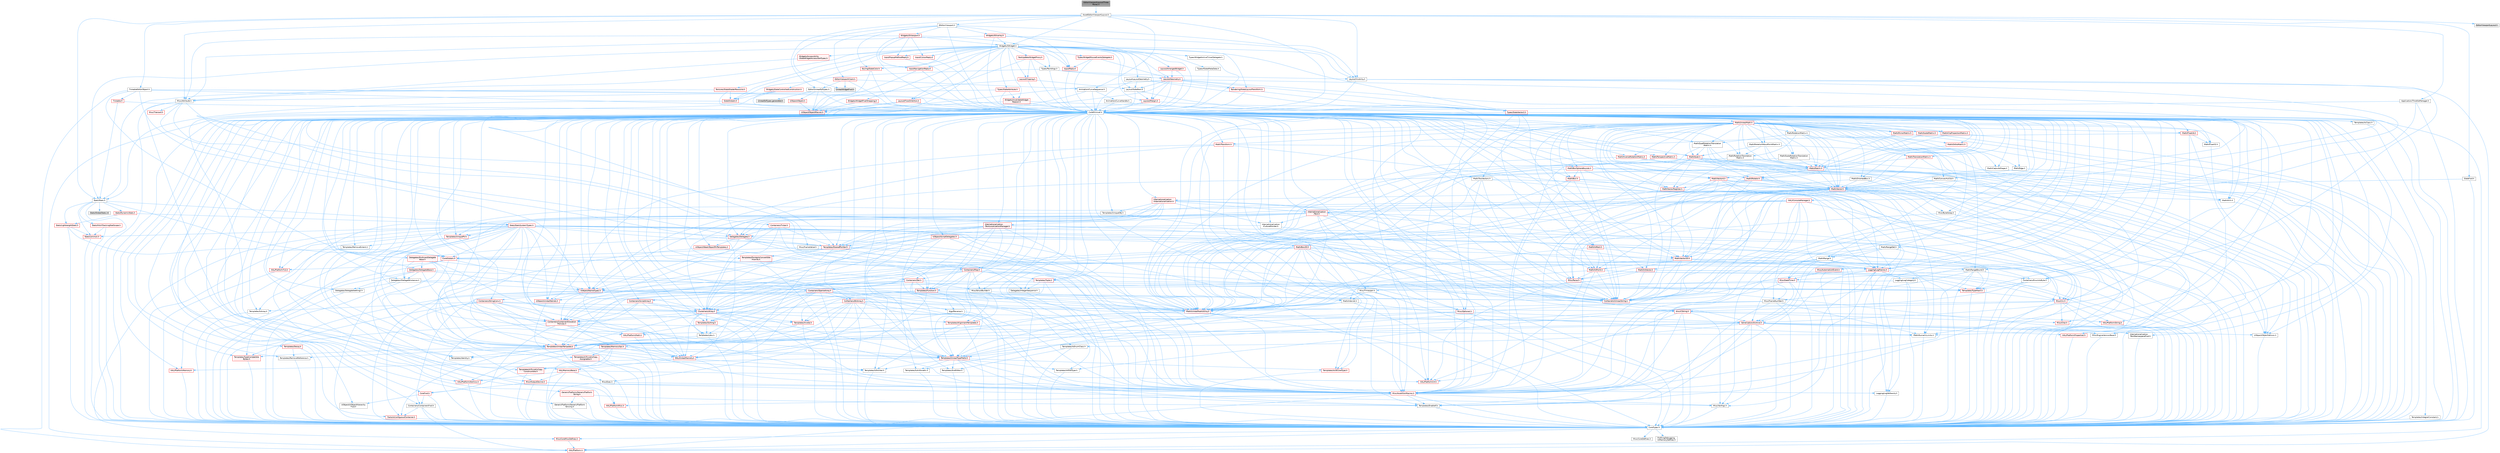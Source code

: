 digraph "EditorViewportLayoutThreePanes.h"
{
 // INTERACTIVE_SVG=YES
 // LATEX_PDF_SIZE
  bgcolor="transparent";
  edge [fontname=Helvetica,fontsize=10,labelfontname=Helvetica,labelfontsize=10];
  node [fontname=Helvetica,fontsize=10,shape=box,height=0.2,width=0.4];
  Node1 [id="Node000001",label="EditorViewportLayoutThree\lPanes.h",height=0.2,width=0.4,color="gray40", fillcolor="grey60", style="filled", fontcolor="black",tooltip=" "];
  Node1 -> Node2 [id="edge1_Node000001_Node000002",color="steelblue1",style="solid",tooltip=" "];
  Node2 [id="Node000002",label="AssetEditorViewportLayout.h",height=0.2,width=0.4,color="grey40", fillcolor="white", style="filled",URL="$df/d46/AssetEditorViewportLayout_8h.html",tooltip=" "];
  Node2 -> Node3 [id="edge2_Node000002_Node000003",color="steelblue1",style="solid",tooltip=" "];
  Node3 [id="Node000003",label="CoreMinimal.h",height=0.2,width=0.4,color="grey40", fillcolor="white", style="filled",URL="$d7/d67/CoreMinimal_8h.html",tooltip=" "];
  Node3 -> Node4 [id="edge3_Node000003_Node000004",color="steelblue1",style="solid",tooltip=" "];
  Node4 [id="Node000004",label="CoreTypes.h",height=0.2,width=0.4,color="grey40", fillcolor="white", style="filled",URL="$dc/dec/CoreTypes_8h.html",tooltip=" "];
  Node4 -> Node5 [id="edge4_Node000004_Node000005",color="steelblue1",style="solid",tooltip=" "];
  Node5 [id="Node000005",label="HAL/Platform.h",height=0.2,width=0.4,color="red", fillcolor="#FFF0F0", style="filled",URL="$d9/dd0/Platform_8h.html",tooltip=" "];
  Node4 -> Node15 [id="edge5_Node000004_Node000015",color="steelblue1",style="solid",tooltip=" "];
  Node15 [id="Node000015",label="ProfilingDebugging\l/UMemoryDefines.h",height=0.2,width=0.4,color="grey40", fillcolor="white", style="filled",URL="$d2/da2/UMemoryDefines_8h.html",tooltip=" "];
  Node4 -> Node16 [id="edge6_Node000004_Node000016",color="steelblue1",style="solid",tooltip=" "];
  Node16 [id="Node000016",label="Misc/CoreMiscDefines.h",height=0.2,width=0.4,color="red", fillcolor="#FFF0F0", style="filled",URL="$da/d38/CoreMiscDefines_8h.html",tooltip=" "];
  Node16 -> Node5 [id="edge7_Node000016_Node000005",color="steelblue1",style="solid",tooltip=" "];
  Node4 -> Node17 [id="edge8_Node000004_Node000017",color="steelblue1",style="solid",tooltip=" "];
  Node17 [id="Node000017",label="Misc/CoreDefines.h",height=0.2,width=0.4,color="grey40", fillcolor="white", style="filled",URL="$d3/dd2/CoreDefines_8h.html",tooltip=" "];
  Node3 -> Node18 [id="edge9_Node000003_Node000018",color="steelblue1",style="solid",tooltip=" "];
  Node18 [id="Node000018",label="CoreFwd.h",height=0.2,width=0.4,color="red", fillcolor="#FFF0F0", style="filled",URL="$d1/d1e/CoreFwd_8h.html",tooltip=" "];
  Node18 -> Node4 [id="edge10_Node000018_Node000004",color="steelblue1",style="solid",tooltip=" "];
  Node18 -> Node19 [id="edge11_Node000018_Node000019",color="steelblue1",style="solid",tooltip=" "];
  Node19 [id="Node000019",label="Containers/ContainersFwd.h",height=0.2,width=0.4,color="grey40", fillcolor="white", style="filled",URL="$d4/d0a/ContainersFwd_8h.html",tooltip=" "];
  Node19 -> Node5 [id="edge12_Node000019_Node000005",color="steelblue1",style="solid",tooltip=" "];
  Node19 -> Node4 [id="edge13_Node000019_Node000004",color="steelblue1",style="solid",tooltip=" "];
  Node19 -> Node20 [id="edge14_Node000019_Node000020",color="steelblue1",style="solid",tooltip=" "];
  Node20 [id="Node000020",label="Traits/IsContiguousContainer.h",height=0.2,width=0.4,color="red", fillcolor="#FFF0F0", style="filled",URL="$d5/d3c/IsContiguousContainer_8h.html",tooltip=" "];
  Node20 -> Node4 [id="edge15_Node000020_Node000004",color="steelblue1",style="solid",tooltip=" "];
  Node18 -> Node24 [id="edge16_Node000018_Node000024",color="steelblue1",style="solid",tooltip=" "];
  Node24 [id="Node000024",label="UObject/UObjectHierarchy\lFwd.h",height=0.2,width=0.4,color="grey40", fillcolor="white", style="filled",URL="$d3/d13/UObjectHierarchyFwd_8h.html",tooltip=" "];
  Node3 -> Node24 [id="edge17_Node000003_Node000024",color="steelblue1",style="solid",tooltip=" "];
  Node3 -> Node19 [id="edge18_Node000003_Node000019",color="steelblue1",style="solid",tooltip=" "];
  Node3 -> Node25 [id="edge19_Node000003_Node000025",color="steelblue1",style="solid",tooltip=" "];
  Node25 [id="Node000025",label="Misc/VarArgs.h",height=0.2,width=0.4,color="grey40", fillcolor="white", style="filled",URL="$d5/d6f/VarArgs_8h.html",tooltip=" "];
  Node25 -> Node4 [id="edge20_Node000025_Node000004",color="steelblue1",style="solid",tooltip=" "];
  Node3 -> Node26 [id="edge21_Node000003_Node000026",color="steelblue1",style="solid",tooltip=" "];
  Node26 [id="Node000026",label="Logging/LogVerbosity.h",height=0.2,width=0.4,color="grey40", fillcolor="white", style="filled",URL="$d2/d8f/LogVerbosity_8h.html",tooltip=" "];
  Node26 -> Node4 [id="edge22_Node000026_Node000004",color="steelblue1",style="solid",tooltip=" "];
  Node3 -> Node27 [id="edge23_Node000003_Node000027",color="steelblue1",style="solid",tooltip=" "];
  Node27 [id="Node000027",label="Misc/OutputDevice.h",height=0.2,width=0.4,color="red", fillcolor="#FFF0F0", style="filled",URL="$d7/d32/OutputDevice_8h.html",tooltip=" "];
  Node27 -> Node18 [id="edge24_Node000027_Node000018",color="steelblue1",style="solid",tooltip=" "];
  Node27 -> Node4 [id="edge25_Node000027_Node000004",color="steelblue1",style="solid",tooltip=" "];
  Node27 -> Node26 [id="edge26_Node000027_Node000026",color="steelblue1",style="solid",tooltip=" "];
  Node27 -> Node25 [id="edge27_Node000027_Node000025",color="steelblue1",style="solid",tooltip=" "];
  Node3 -> Node33 [id="edge28_Node000003_Node000033",color="steelblue1",style="solid",tooltip=" "];
  Node33 [id="Node000033",label="HAL/PlatformCrt.h",height=0.2,width=0.4,color="red", fillcolor="#FFF0F0", style="filled",URL="$d8/d75/PlatformCrt_8h.html",tooltip=" "];
  Node3 -> Node43 [id="edge29_Node000003_Node000043",color="steelblue1",style="solid",tooltip=" "];
  Node43 [id="Node000043",label="HAL/PlatformMisc.h",height=0.2,width=0.4,color="red", fillcolor="#FFF0F0", style="filled",URL="$d0/df5/PlatformMisc_8h.html",tooltip=" "];
  Node43 -> Node4 [id="edge30_Node000043_Node000004",color="steelblue1",style="solid",tooltip=" "];
  Node3 -> Node62 [id="edge31_Node000003_Node000062",color="steelblue1",style="solid",tooltip=" "];
  Node62 [id="Node000062",label="Misc/AssertionMacros.h",height=0.2,width=0.4,color="red", fillcolor="#FFF0F0", style="filled",URL="$d0/dfa/AssertionMacros_8h.html",tooltip=" "];
  Node62 -> Node4 [id="edge32_Node000062_Node000004",color="steelblue1",style="solid",tooltip=" "];
  Node62 -> Node5 [id="edge33_Node000062_Node000005",color="steelblue1",style="solid",tooltip=" "];
  Node62 -> Node43 [id="edge34_Node000062_Node000043",color="steelblue1",style="solid",tooltip=" "];
  Node62 -> Node63 [id="edge35_Node000062_Node000063",color="steelblue1",style="solid",tooltip=" "];
  Node63 [id="Node000063",label="Templates/EnableIf.h",height=0.2,width=0.4,color="grey40", fillcolor="white", style="filled",URL="$d7/d60/EnableIf_8h.html",tooltip=" "];
  Node63 -> Node4 [id="edge36_Node000063_Node000004",color="steelblue1",style="solid",tooltip=" "];
  Node62 -> Node25 [id="edge37_Node000062_Node000025",color="steelblue1",style="solid",tooltip=" "];
  Node3 -> Node71 [id="edge38_Node000003_Node000071",color="steelblue1",style="solid",tooltip=" "];
  Node71 [id="Node000071",label="Templates/IsPointer.h",height=0.2,width=0.4,color="grey40", fillcolor="white", style="filled",URL="$d7/d05/IsPointer_8h.html",tooltip=" "];
  Node71 -> Node4 [id="edge39_Node000071_Node000004",color="steelblue1",style="solid",tooltip=" "];
  Node3 -> Node72 [id="edge40_Node000003_Node000072",color="steelblue1",style="solid",tooltip=" "];
  Node72 [id="Node000072",label="HAL/PlatformMemory.h",height=0.2,width=0.4,color="red", fillcolor="#FFF0F0", style="filled",URL="$de/d68/PlatformMemory_8h.html",tooltip=" "];
  Node72 -> Node4 [id="edge41_Node000072_Node000004",color="steelblue1",style="solid",tooltip=" "];
  Node3 -> Node55 [id="edge42_Node000003_Node000055",color="steelblue1",style="solid",tooltip=" "];
  Node55 [id="Node000055",label="HAL/PlatformAtomics.h",height=0.2,width=0.4,color="red", fillcolor="#FFF0F0", style="filled",URL="$d3/d36/PlatformAtomics_8h.html",tooltip=" "];
  Node55 -> Node4 [id="edge43_Node000055_Node000004",color="steelblue1",style="solid",tooltip=" "];
  Node3 -> Node77 [id="edge44_Node000003_Node000077",color="steelblue1",style="solid",tooltip=" "];
  Node77 [id="Node000077",label="Misc/Exec.h",height=0.2,width=0.4,color="grey40", fillcolor="white", style="filled",URL="$de/ddb/Exec_8h.html",tooltip=" "];
  Node77 -> Node4 [id="edge45_Node000077_Node000004",color="steelblue1",style="solid",tooltip=" "];
  Node77 -> Node62 [id="edge46_Node000077_Node000062",color="steelblue1",style="solid",tooltip=" "];
  Node3 -> Node78 [id="edge47_Node000003_Node000078",color="steelblue1",style="solid",tooltip=" "];
  Node78 [id="Node000078",label="HAL/MemoryBase.h",height=0.2,width=0.4,color="red", fillcolor="#FFF0F0", style="filled",URL="$d6/d9f/MemoryBase_8h.html",tooltip=" "];
  Node78 -> Node4 [id="edge48_Node000078_Node000004",color="steelblue1",style="solid",tooltip=" "];
  Node78 -> Node55 [id="edge49_Node000078_Node000055",color="steelblue1",style="solid",tooltip=" "];
  Node78 -> Node33 [id="edge50_Node000078_Node000033",color="steelblue1",style="solid",tooltip=" "];
  Node78 -> Node77 [id="edge51_Node000078_Node000077",color="steelblue1",style="solid",tooltip=" "];
  Node78 -> Node27 [id="edge52_Node000078_Node000027",color="steelblue1",style="solid",tooltip=" "];
  Node3 -> Node88 [id="edge53_Node000003_Node000088",color="steelblue1",style="solid",tooltip=" "];
  Node88 [id="Node000088",label="HAL/UnrealMemory.h",height=0.2,width=0.4,color="red", fillcolor="#FFF0F0", style="filled",URL="$d9/d96/UnrealMemory_8h.html",tooltip=" "];
  Node88 -> Node4 [id="edge54_Node000088_Node000004",color="steelblue1",style="solid",tooltip=" "];
  Node88 -> Node78 [id="edge55_Node000088_Node000078",color="steelblue1",style="solid",tooltip=" "];
  Node88 -> Node72 [id="edge56_Node000088_Node000072",color="steelblue1",style="solid",tooltip=" "];
  Node88 -> Node71 [id="edge57_Node000088_Node000071",color="steelblue1",style="solid",tooltip=" "];
  Node3 -> Node90 [id="edge58_Node000003_Node000090",color="steelblue1",style="solid",tooltip=" "];
  Node90 [id="Node000090",label="Templates/IsArithmetic.h",height=0.2,width=0.4,color="grey40", fillcolor="white", style="filled",URL="$d2/d5d/IsArithmetic_8h.html",tooltip=" "];
  Node90 -> Node4 [id="edge59_Node000090_Node000004",color="steelblue1",style="solid",tooltip=" "];
  Node3 -> Node84 [id="edge60_Node000003_Node000084",color="steelblue1",style="solid",tooltip=" "];
  Node84 [id="Node000084",label="Templates/AndOrNot.h",height=0.2,width=0.4,color="grey40", fillcolor="white", style="filled",URL="$db/d0a/AndOrNot_8h.html",tooltip=" "];
  Node84 -> Node4 [id="edge61_Node000084_Node000004",color="steelblue1",style="solid",tooltip=" "];
  Node3 -> Node91 [id="edge62_Node000003_Node000091",color="steelblue1",style="solid",tooltip=" "];
  Node91 [id="Node000091",label="Templates/IsPODType.h",height=0.2,width=0.4,color="grey40", fillcolor="white", style="filled",URL="$d7/db1/IsPODType_8h.html",tooltip=" "];
  Node91 -> Node4 [id="edge63_Node000091_Node000004",color="steelblue1",style="solid",tooltip=" "];
  Node3 -> Node92 [id="edge64_Node000003_Node000092",color="steelblue1",style="solid",tooltip=" "];
  Node92 [id="Node000092",label="Templates/IsUECoreType.h",height=0.2,width=0.4,color="red", fillcolor="#FFF0F0", style="filled",URL="$d1/db8/IsUECoreType_8h.html",tooltip=" "];
  Node92 -> Node4 [id="edge65_Node000092_Node000004",color="steelblue1",style="solid",tooltip=" "];
  Node3 -> Node85 [id="edge66_Node000003_Node000085",color="steelblue1",style="solid",tooltip=" "];
  Node85 [id="Node000085",label="Templates/IsTriviallyCopy\lConstructible.h",height=0.2,width=0.4,color="red", fillcolor="#FFF0F0", style="filled",URL="$d3/d78/IsTriviallyCopyConstructible_8h.html",tooltip=" "];
  Node85 -> Node4 [id="edge67_Node000085_Node000004",color="steelblue1",style="solid",tooltip=" "];
  Node3 -> Node93 [id="edge68_Node000003_Node000093",color="steelblue1",style="solid",tooltip=" "];
  Node93 [id="Node000093",label="Templates/UnrealTypeTraits.h",height=0.2,width=0.4,color="red", fillcolor="#FFF0F0", style="filled",URL="$d2/d2d/UnrealTypeTraits_8h.html",tooltip=" "];
  Node93 -> Node4 [id="edge69_Node000093_Node000004",color="steelblue1",style="solid",tooltip=" "];
  Node93 -> Node71 [id="edge70_Node000093_Node000071",color="steelblue1",style="solid",tooltip=" "];
  Node93 -> Node62 [id="edge71_Node000093_Node000062",color="steelblue1",style="solid",tooltip=" "];
  Node93 -> Node84 [id="edge72_Node000093_Node000084",color="steelblue1",style="solid",tooltip=" "];
  Node93 -> Node63 [id="edge73_Node000093_Node000063",color="steelblue1",style="solid",tooltip=" "];
  Node93 -> Node90 [id="edge74_Node000093_Node000090",color="steelblue1",style="solid",tooltip=" "];
  Node93 -> Node91 [id="edge75_Node000093_Node000091",color="steelblue1",style="solid",tooltip=" "];
  Node93 -> Node92 [id="edge76_Node000093_Node000092",color="steelblue1",style="solid",tooltip=" "];
  Node93 -> Node85 [id="edge77_Node000093_Node000085",color="steelblue1",style="solid",tooltip=" "];
  Node3 -> Node63 [id="edge78_Node000003_Node000063",color="steelblue1",style="solid",tooltip=" "];
  Node3 -> Node95 [id="edge79_Node000003_Node000095",color="steelblue1",style="solid",tooltip=" "];
  Node95 [id="Node000095",label="Templates/RemoveReference.h",height=0.2,width=0.4,color="grey40", fillcolor="white", style="filled",URL="$da/dbe/RemoveReference_8h.html",tooltip=" "];
  Node95 -> Node4 [id="edge80_Node000095_Node000004",color="steelblue1",style="solid",tooltip=" "];
  Node3 -> Node96 [id="edge81_Node000003_Node000096",color="steelblue1",style="solid",tooltip=" "];
  Node96 [id="Node000096",label="Templates/IntegralConstant.h",height=0.2,width=0.4,color="grey40", fillcolor="white", style="filled",URL="$db/d1b/IntegralConstant_8h.html",tooltip=" "];
  Node96 -> Node4 [id="edge82_Node000096_Node000004",color="steelblue1",style="solid",tooltip=" "];
  Node3 -> Node97 [id="edge83_Node000003_Node000097",color="steelblue1",style="solid",tooltip=" "];
  Node97 [id="Node000097",label="Templates/IsClass.h",height=0.2,width=0.4,color="grey40", fillcolor="white", style="filled",URL="$db/dcb/IsClass_8h.html",tooltip=" "];
  Node97 -> Node4 [id="edge84_Node000097_Node000004",color="steelblue1",style="solid",tooltip=" "];
  Node3 -> Node98 [id="edge85_Node000003_Node000098",color="steelblue1",style="solid",tooltip=" "];
  Node98 [id="Node000098",label="Templates/TypeCompatible\lBytes.h",height=0.2,width=0.4,color="red", fillcolor="#FFF0F0", style="filled",URL="$df/d0a/TypeCompatibleBytes_8h.html",tooltip=" "];
  Node98 -> Node4 [id="edge86_Node000098_Node000004",color="steelblue1",style="solid",tooltip=" "];
  Node3 -> Node20 [id="edge87_Node000003_Node000020",color="steelblue1",style="solid",tooltip=" "];
  Node3 -> Node99 [id="edge88_Node000003_Node000099",color="steelblue1",style="solid",tooltip=" "];
  Node99 [id="Node000099",label="Templates/UnrealTemplate.h",height=0.2,width=0.4,color="red", fillcolor="#FFF0F0", style="filled",URL="$d4/d24/UnrealTemplate_8h.html",tooltip=" "];
  Node99 -> Node4 [id="edge89_Node000099_Node000004",color="steelblue1",style="solid",tooltip=" "];
  Node99 -> Node71 [id="edge90_Node000099_Node000071",color="steelblue1",style="solid",tooltip=" "];
  Node99 -> Node88 [id="edge91_Node000099_Node000088",color="steelblue1",style="solid",tooltip=" "];
  Node99 -> Node93 [id="edge92_Node000099_Node000093",color="steelblue1",style="solid",tooltip=" "];
  Node99 -> Node95 [id="edge93_Node000099_Node000095",color="steelblue1",style="solid",tooltip=" "];
  Node99 -> Node98 [id="edge94_Node000099_Node000098",color="steelblue1",style="solid",tooltip=" "];
  Node99 -> Node66 [id="edge95_Node000099_Node000066",color="steelblue1",style="solid",tooltip=" "];
  Node66 [id="Node000066",label="Templates/Identity.h",height=0.2,width=0.4,color="grey40", fillcolor="white", style="filled",URL="$d0/dd5/Identity_8h.html",tooltip=" "];
  Node99 -> Node20 [id="edge96_Node000099_Node000020",color="steelblue1",style="solid",tooltip=" "];
  Node3 -> Node48 [id="edge97_Node000003_Node000048",color="steelblue1",style="solid",tooltip=" "];
  Node48 [id="Node000048",label="Math/NumericLimits.h",height=0.2,width=0.4,color="grey40", fillcolor="white", style="filled",URL="$df/d1b/NumericLimits_8h.html",tooltip=" "];
  Node48 -> Node4 [id="edge98_Node000048_Node000004",color="steelblue1",style="solid",tooltip=" "];
  Node3 -> Node103 [id="edge99_Node000003_Node000103",color="steelblue1",style="solid",tooltip=" "];
  Node103 [id="Node000103",label="HAL/PlatformMath.h",height=0.2,width=0.4,color="red", fillcolor="#FFF0F0", style="filled",URL="$dc/d53/PlatformMath_8h.html",tooltip=" "];
  Node103 -> Node4 [id="edge100_Node000103_Node000004",color="steelblue1",style="solid",tooltip=" "];
  Node3 -> Node86 [id="edge101_Node000003_Node000086",color="steelblue1",style="solid",tooltip=" "];
  Node86 [id="Node000086",label="Templates/IsTriviallyCopy\lAssignable.h",height=0.2,width=0.4,color="red", fillcolor="#FFF0F0", style="filled",URL="$d2/df2/IsTriviallyCopyAssignable_8h.html",tooltip=" "];
  Node86 -> Node4 [id="edge102_Node000086_Node000004",color="steelblue1",style="solid",tooltip=" "];
  Node3 -> Node111 [id="edge103_Node000003_Node000111",color="steelblue1",style="solid",tooltip=" "];
  Node111 [id="Node000111",label="Templates/MemoryOps.h",height=0.2,width=0.4,color="red", fillcolor="#FFF0F0", style="filled",URL="$db/dea/MemoryOps_8h.html",tooltip=" "];
  Node111 -> Node4 [id="edge104_Node000111_Node000004",color="steelblue1",style="solid",tooltip=" "];
  Node111 -> Node88 [id="edge105_Node000111_Node000088",color="steelblue1",style="solid",tooltip=" "];
  Node111 -> Node86 [id="edge106_Node000111_Node000086",color="steelblue1",style="solid",tooltip=" "];
  Node111 -> Node85 [id="edge107_Node000111_Node000085",color="steelblue1",style="solid",tooltip=" "];
  Node111 -> Node93 [id="edge108_Node000111_Node000093",color="steelblue1",style="solid",tooltip=" "];
  Node3 -> Node112 [id="edge109_Node000003_Node000112",color="steelblue1",style="solid",tooltip=" "];
  Node112 [id="Node000112",label="Containers/ContainerAllocation\lPolicies.h",height=0.2,width=0.4,color="red", fillcolor="#FFF0F0", style="filled",URL="$d7/dff/ContainerAllocationPolicies_8h.html",tooltip=" "];
  Node112 -> Node4 [id="edge110_Node000112_Node000004",color="steelblue1",style="solid",tooltip=" "];
  Node112 -> Node112 [id="edge111_Node000112_Node000112",color="steelblue1",style="solid",tooltip=" "];
  Node112 -> Node103 [id="edge112_Node000112_Node000103",color="steelblue1",style="solid",tooltip=" "];
  Node112 -> Node88 [id="edge113_Node000112_Node000088",color="steelblue1",style="solid",tooltip=" "];
  Node112 -> Node48 [id="edge114_Node000112_Node000048",color="steelblue1",style="solid",tooltip=" "];
  Node112 -> Node62 [id="edge115_Node000112_Node000062",color="steelblue1",style="solid",tooltip=" "];
  Node112 -> Node111 [id="edge116_Node000112_Node000111",color="steelblue1",style="solid",tooltip=" "];
  Node112 -> Node98 [id="edge117_Node000112_Node000098",color="steelblue1",style="solid",tooltip=" "];
  Node3 -> Node115 [id="edge118_Node000003_Node000115",color="steelblue1",style="solid",tooltip=" "];
  Node115 [id="Node000115",label="Templates/IsEnumClass.h",height=0.2,width=0.4,color="grey40", fillcolor="white", style="filled",URL="$d7/d15/IsEnumClass_8h.html",tooltip=" "];
  Node115 -> Node4 [id="edge119_Node000115_Node000004",color="steelblue1",style="solid",tooltip=" "];
  Node115 -> Node84 [id="edge120_Node000115_Node000084",color="steelblue1",style="solid",tooltip=" "];
  Node3 -> Node116 [id="edge121_Node000003_Node000116",color="steelblue1",style="solid",tooltip=" "];
  Node116 [id="Node000116",label="HAL/PlatformProperties.h",height=0.2,width=0.4,color="red", fillcolor="#FFF0F0", style="filled",URL="$d9/db0/PlatformProperties_8h.html",tooltip=" "];
  Node116 -> Node4 [id="edge122_Node000116_Node000004",color="steelblue1",style="solid",tooltip=" "];
  Node3 -> Node119 [id="edge123_Node000003_Node000119",color="steelblue1",style="solid",tooltip=" "];
  Node119 [id="Node000119",label="Misc/EngineVersionBase.h",height=0.2,width=0.4,color="grey40", fillcolor="white", style="filled",URL="$d5/d2b/EngineVersionBase_8h.html",tooltip=" "];
  Node119 -> Node4 [id="edge124_Node000119_Node000004",color="steelblue1",style="solid",tooltip=" "];
  Node3 -> Node120 [id="edge125_Node000003_Node000120",color="steelblue1",style="solid",tooltip=" "];
  Node120 [id="Node000120",label="Internationalization\l/TextNamespaceFwd.h",height=0.2,width=0.4,color="grey40", fillcolor="white", style="filled",URL="$d8/d97/TextNamespaceFwd_8h.html",tooltip=" "];
  Node120 -> Node4 [id="edge126_Node000120_Node000004",color="steelblue1",style="solid",tooltip=" "];
  Node3 -> Node121 [id="edge127_Node000003_Node000121",color="steelblue1",style="solid",tooltip=" "];
  Node121 [id="Node000121",label="Serialization/Archive.h",height=0.2,width=0.4,color="red", fillcolor="#FFF0F0", style="filled",URL="$d7/d3b/Archive_8h.html",tooltip=" "];
  Node121 -> Node18 [id="edge128_Node000121_Node000018",color="steelblue1",style="solid",tooltip=" "];
  Node121 -> Node4 [id="edge129_Node000121_Node000004",color="steelblue1",style="solid",tooltip=" "];
  Node121 -> Node116 [id="edge130_Node000121_Node000116",color="steelblue1",style="solid",tooltip=" "];
  Node121 -> Node120 [id="edge131_Node000121_Node000120",color="steelblue1",style="solid",tooltip=" "];
  Node121 -> Node62 [id="edge132_Node000121_Node000062",color="steelblue1",style="solid",tooltip=" "];
  Node121 -> Node119 [id="edge133_Node000121_Node000119",color="steelblue1",style="solid",tooltip=" "];
  Node121 -> Node25 [id="edge134_Node000121_Node000025",color="steelblue1",style="solid",tooltip=" "];
  Node121 -> Node63 [id="edge135_Node000121_Node000063",color="steelblue1",style="solid",tooltip=" "];
  Node121 -> Node115 [id="edge136_Node000121_Node000115",color="steelblue1",style="solid",tooltip=" "];
  Node121 -> Node99 [id="edge137_Node000121_Node000099",color="steelblue1",style="solid",tooltip=" "];
  Node121 -> Node124 [id="edge138_Node000121_Node000124",color="steelblue1",style="solid",tooltip=" "];
  Node124 [id="Node000124",label="UObject/ObjectVersion.h",height=0.2,width=0.4,color="grey40", fillcolor="white", style="filled",URL="$da/d63/ObjectVersion_8h.html",tooltip=" "];
  Node124 -> Node4 [id="edge139_Node000124_Node000004",color="steelblue1",style="solid",tooltip=" "];
  Node3 -> Node125 [id="edge140_Node000003_Node000125",color="steelblue1",style="solid",tooltip=" "];
  Node125 [id="Node000125",label="Templates/Less.h",height=0.2,width=0.4,color="grey40", fillcolor="white", style="filled",URL="$de/dc8/Less_8h.html",tooltip=" "];
  Node125 -> Node4 [id="edge141_Node000125_Node000004",color="steelblue1",style="solid",tooltip=" "];
  Node125 -> Node99 [id="edge142_Node000125_Node000099",color="steelblue1",style="solid",tooltip=" "];
  Node3 -> Node126 [id="edge143_Node000003_Node000126",color="steelblue1",style="solid",tooltip=" "];
  Node126 [id="Node000126",label="Templates/Sorting.h",height=0.2,width=0.4,color="red", fillcolor="#FFF0F0", style="filled",URL="$d3/d9e/Sorting_8h.html",tooltip=" "];
  Node126 -> Node4 [id="edge144_Node000126_Node000004",color="steelblue1",style="solid",tooltip=" "];
  Node126 -> Node103 [id="edge145_Node000126_Node000103",color="steelblue1",style="solid",tooltip=" "];
  Node126 -> Node125 [id="edge146_Node000126_Node000125",color="steelblue1",style="solid",tooltip=" "];
  Node3 -> Node137 [id="edge147_Node000003_Node000137",color="steelblue1",style="solid",tooltip=" "];
  Node137 [id="Node000137",label="Misc/Char.h",height=0.2,width=0.4,color="red", fillcolor="#FFF0F0", style="filled",URL="$d0/d58/Char_8h.html",tooltip=" "];
  Node137 -> Node4 [id="edge148_Node000137_Node000004",color="steelblue1",style="solid",tooltip=" "];
  Node3 -> Node140 [id="edge149_Node000003_Node000140",color="steelblue1",style="solid",tooltip=" "];
  Node140 [id="Node000140",label="GenericPlatform/GenericPlatform\lStricmp.h",height=0.2,width=0.4,color="grey40", fillcolor="white", style="filled",URL="$d2/d86/GenericPlatformStricmp_8h.html",tooltip=" "];
  Node140 -> Node4 [id="edge150_Node000140_Node000004",color="steelblue1",style="solid",tooltip=" "];
  Node3 -> Node141 [id="edge151_Node000003_Node000141",color="steelblue1",style="solid",tooltip=" "];
  Node141 [id="Node000141",label="GenericPlatform/GenericPlatform\lString.h",height=0.2,width=0.4,color="red", fillcolor="#FFF0F0", style="filled",URL="$dd/d20/GenericPlatformString_8h.html",tooltip=" "];
  Node141 -> Node4 [id="edge152_Node000141_Node000004",color="steelblue1",style="solid",tooltip=" "];
  Node141 -> Node140 [id="edge153_Node000141_Node000140",color="steelblue1",style="solid",tooltip=" "];
  Node141 -> Node63 [id="edge154_Node000141_Node000063",color="steelblue1",style="solid",tooltip=" "];
  Node3 -> Node74 [id="edge155_Node000003_Node000074",color="steelblue1",style="solid",tooltip=" "];
  Node74 [id="Node000074",label="HAL/PlatformString.h",height=0.2,width=0.4,color="red", fillcolor="#FFF0F0", style="filled",URL="$db/db5/PlatformString_8h.html",tooltip=" "];
  Node74 -> Node4 [id="edge156_Node000074_Node000004",color="steelblue1",style="solid",tooltip=" "];
  Node3 -> Node144 [id="edge157_Node000003_Node000144",color="steelblue1",style="solid",tooltip=" "];
  Node144 [id="Node000144",label="Misc/CString.h",height=0.2,width=0.4,color="red", fillcolor="#FFF0F0", style="filled",URL="$d2/d49/CString_8h.html",tooltip=" "];
  Node144 -> Node4 [id="edge158_Node000144_Node000004",color="steelblue1",style="solid",tooltip=" "];
  Node144 -> Node33 [id="edge159_Node000144_Node000033",color="steelblue1",style="solid",tooltip=" "];
  Node144 -> Node74 [id="edge160_Node000144_Node000074",color="steelblue1",style="solid",tooltip=" "];
  Node144 -> Node62 [id="edge161_Node000144_Node000062",color="steelblue1",style="solid",tooltip=" "];
  Node144 -> Node137 [id="edge162_Node000144_Node000137",color="steelblue1",style="solid",tooltip=" "];
  Node144 -> Node25 [id="edge163_Node000144_Node000025",color="steelblue1",style="solid",tooltip=" "];
  Node3 -> Node145 [id="edge164_Node000003_Node000145",color="steelblue1",style="solid",tooltip=" "];
  Node145 [id="Node000145",label="Misc/Crc.h",height=0.2,width=0.4,color="red", fillcolor="#FFF0F0", style="filled",URL="$d4/dd2/Crc_8h.html",tooltip=" "];
  Node145 -> Node4 [id="edge165_Node000145_Node000004",color="steelblue1",style="solid",tooltip=" "];
  Node145 -> Node74 [id="edge166_Node000145_Node000074",color="steelblue1",style="solid",tooltip=" "];
  Node145 -> Node62 [id="edge167_Node000145_Node000062",color="steelblue1",style="solid",tooltip=" "];
  Node145 -> Node144 [id="edge168_Node000145_Node000144",color="steelblue1",style="solid",tooltip=" "];
  Node145 -> Node137 [id="edge169_Node000145_Node000137",color="steelblue1",style="solid",tooltip=" "];
  Node145 -> Node93 [id="edge170_Node000145_Node000093",color="steelblue1",style="solid",tooltip=" "];
  Node3 -> Node136 [id="edge171_Node000003_Node000136",color="steelblue1",style="solid",tooltip=" "];
  Node136 [id="Node000136",label="Math/UnrealMathUtility.h",height=0.2,width=0.4,color="red", fillcolor="#FFF0F0", style="filled",URL="$db/db8/UnrealMathUtility_8h.html",tooltip=" "];
  Node136 -> Node4 [id="edge172_Node000136_Node000004",color="steelblue1",style="solid",tooltip=" "];
  Node136 -> Node62 [id="edge173_Node000136_Node000062",color="steelblue1",style="solid",tooltip=" "];
  Node136 -> Node103 [id="edge174_Node000136_Node000103",color="steelblue1",style="solid",tooltip=" "];
  Node136 -> Node66 [id="edge175_Node000136_Node000066",color="steelblue1",style="solid",tooltip=" "];
  Node3 -> Node146 [id="edge176_Node000003_Node000146",color="steelblue1",style="solid",tooltip=" "];
  Node146 [id="Node000146",label="Containers/UnrealString.h",height=0.2,width=0.4,color="red", fillcolor="#FFF0F0", style="filled",URL="$d5/dba/UnrealString_8h.html",tooltip=" "];
  Node3 -> Node150 [id="edge177_Node000003_Node000150",color="steelblue1",style="solid",tooltip=" "];
  Node150 [id="Node000150",label="Containers/Array.h",height=0.2,width=0.4,color="red", fillcolor="#FFF0F0", style="filled",URL="$df/dd0/Array_8h.html",tooltip=" "];
  Node150 -> Node4 [id="edge178_Node000150_Node000004",color="steelblue1",style="solid",tooltip=" "];
  Node150 -> Node62 [id="edge179_Node000150_Node000062",color="steelblue1",style="solid",tooltip=" "];
  Node150 -> Node88 [id="edge180_Node000150_Node000088",color="steelblue1",style="solid",tooltip=" "];
  Node150 -> Node93 [id="edge181_Node000150_Node000093",color="steelblue1",style="solid",tooltip=" "];
  Node150 -> Node99 [id="edge182_Node000150_Node000099",color="steelblue1",style="solid",tooltip=" "];
  Node150 -> Node112 [id="edge183_Node000150_Node000112",color="steelblue1",style="solid",tooltip=" "];
  Node150 -> Node121 [id="edge184_Node000150_Node000121",color="steelblue1",style="solid",tooltip=" "];
  Node150 -> Node129 [id="edge185_Node000150_Node000129",color="steelblue1",style="solid",tooltip=" "];
  Node129 [id="Node000129",label="Templates/Invoke.h",height=0.2,width=0.4,color="red", fillcolor="#FFF0F0", style="filled",URL="$d7/deb/Invoke_8h.html",tooltip=" "];
  Node129 -> Node4 [id="edge186_Node000129_Node000004",color="steelblue1",style="solid",tooltip=" "];
  Node129 -> Node99 [id="edge187_Node000129_Node000099",color="steelblue1",style="solid",tooltip=" "];
  Node150 -> Node125 [id="edge188_Node000150_Node000125",color="steelblue1",style="solid",tooltip=" "];
  Node150 -> Node126 [id="edge189_Node000150_Node000126",color="steelblue1",style="solid",tooltip=" "];
  Node150 -> Node173 [id="edge190_Node000150_Node000173",color="steelblue1",style="solid",tooltip=" "];
  Node173 [id="Node000173",label="Templates/AlignmentTemplates.h",height=0.2,width=0.4,color="red", fillcolor="#FFF0F0", style="filled",URL="$dd/d32/AlignmentTemplates_8h.html",tooltip=" "];
  Node173 -> Node4 [id="edge191_Node000173_Node000004",color="steelblue1",style="solid",tooltip=" "];
  Node173 -> Node71 [id="edge192_Node000173_Node000071",color="steelblue1",style="solid",tooltip=" "];
  Node3 -> Node174 [id="edge193_Node000003_Node000174",color="steelblue1",style="solid",tooltip=" "];
  Node174 [id="Node000174",label="Misc/FrameNumber.h",height=0.2,width=0.4,color="grey40", fillcolor="white", style="filled",URL="$dd/dbd/FrameNumber_8h.html",tooltip=" "];
  Node174 -> Node4 [id="edge194_Node000174_Node000004",color="steelblue1",style="solid",tooltip=" "];
  Node174 -> Node48 [id="edge195_Node000174_Node000048",color="steelblue1",style="solid",tooltip=" "];
  Node174 -> Node136 [id="edge196_Node000174_Node000136",color="steelblue1",style="solid",tooltip=" "];
  Node174 -> Node63 [id="edge197_Node000174_Node000063",color="steelblue1",style="solid",tooltip=" "];
  Node174 -> Node93 [id="edge198_Node000174_Node000093",color="steelblue1",style="solid",tooltip=" "];
  Node3 -> Node175 [id="edge199_Node000003_Node000175",color="steelblue1",style="solid",tooltip=" "];
  Node175 [id="Node000175",label="Misc/Timespan.h",height=0.2,width=0.4,color="grey40", fillcolor="white", style="filled",URL="$da/dd9/Timespan_8h.html",tooltip=" "];
  Node175 -> Node4 [id="edge200_Node000175_Node000004",color="steelblue1",style="solid",tooltip=" "];
  Node175 -> Node176 [id="edge201_Node000175_Node000176",color="steelblue1",style="solid",tooltip=" "];
  Node176 [id="Node000176",label="Math/Interval.h",height=0.2,width=0.4,color="grey40", fillcolor="white", style="filled",URL="$d1/d55/Interval_8h.html",tooltip=" "];
  Node176 -> Node4 [id="edge202_Node000176_Node000004",color="steelblue1",style="solid",tooltip=" "];
  Node176 -> Node90 [id="edge203_Node000176_Node000090",color="steelblue1",style="solid",tooltip=" "];
  Node176 -> Node93 [id="edge204_Node000176_Node000093",color="steelblue1",style="solid",tooltip=" "];
  Node176 -> Node48 [id="edge205_Node000176_Node000048",color="steelblue1",style="solid",tooltip=" "];
  Node176 -> Node136 [id="edge206_Node000176_Node000136",color="steelblue1",style="solid",tooltip=" "];
  Node175 -> Node136 [id="edge207_Node000175_Node000136",color="steelblue1",style="solid",tooltip=" "];
  Node175 -> Node62 [id="edge208_Node000175_Node000062",color="steelblue1",style="solid",tooltip=" "];
  Node3 -> Node177 [id="edge209_Node000003_Node000177",color="steelblue1",style="solid",tooltip=" "];
  Node177 [id="Node000177",label="Containers/StringConv.h",height=0.2,width=0.4,color="red", fillcolor="#FFF0F0", style="filled",URL="$d3/ddf/StringConv_8h.html",tooltip=" "];
  Node177 -> Node4 [id="edge210_Node000177_Node000004",color="steelblue1",style="solid",tooltip=" "];
  Node177 -> Node62 [id="edge211_Node000177_Node000062",color="steelblue1",style="solid",tooltip=" "];
  Node177 -> Node112 [id="edge212_Node000177_Node000112",color="steelblue1",style="solid",tooltip=" "];
  Node177 -> Node150 [id="edge213_Node000177_Node000150",color="steelblue1",style="solid",tooltip=" "];
  Node177 -> Node144 [id="edge214_Node000177_Node000144",color="steelblue1",style="solid",tooltip=" "];
  Node177 -> Node178 [id="edge215_Node000177_Node000178",color="steelblue1",style="solid",tooltip=" "];
  Node178 [id="Node000178",label="Templates/IsArray.h",height=0.2,width=0.4,color="grey40", fillcolor="white", style="filled",URL="$d8/d8d/IsArray_8h.html",tooltip=" "];
  Node178 -> Node4 [id="edge216_Node000178_Node000004",color="steelblue1",style="solid",tooltip=" "];
  Node177 -> Node99 [id="edge217_Node000177_Node000099",color="steelblue1",style="solid",tooltip=" "];
  Node177 -> Node93 [id="edge218_Node000177_Node000093",color="steelblue1",style="solid",tooltip=" "];
  Node177 -> Node20 [id="edge219_Node000177_Node000020",color="steelblue1",style="solid",tooltip=" "];
  Node3 -> Node179 [id="edge220_Node000003_Node000179",color="steelblue1",style="solid",tooltip=" "];
  Node179 [id="Node000179",label="UObject/UnrealNames.h",height=0.2,width=0.4,color="red", fillcolor="#FFF0F0", style="filled",URL="$d8/db1/UnrealNames_8h.html",tooltip=" "];
  Node179 -> Node4 [id="edge221_Node000179_Node000004",color="steelblue1",style="solid",tooltip=" "];
  Node3 -> Node181 [id="edge222_Node000003_Node000181",color="steelblue1",style="solid",tooltip=" "];
  Node181 [id="Node000181",label="UObject/NameTypes.h",height=0.2,width=0.4,color="red", fillcolor="#FFF0F0", style="filled",URL="$d6/d35/NameTypes_8h.html",tooltip=" "];
  Node181 -> Node4 [id="edge223_Node000181_Node000004",color="steelblue1",style="solid",tooltip=" "];
  Node181 -> Node62 [id="edge224_Node000181_Node000062",color="steelblue1",style="solid",tooltip=" "];
  Node181 -> Node88 [id="edge225_Node000181_Node000088",color="steelblue1",style="solid",tooltip=" "];
  Node181 -> Node93 [id="edge226_Node000181_Node000093",color="steelblue1",style="solid",tooltip=" "];
  Node181 -> Node99 [id="edge227_Node000181_Node000099",color="steelblue1",style="solid",tooltip=" "];
  Node181 -> Node146 [id="edge228_Node000181_Node000146",color="steelblue1",style="solid",tooltip=" "];
  Node181 -> Node177 [id="edge229_Node000181_Node000177",color="steelblue1",style="solid",tooltip=" "];
  Node181 -> Node179 [id="edge230_Node000181_Node000179",color="steelblue1",style="solid",tooltip=" "];
  Node3 -> Node189 [id="edge231_Node000003_Node000189",color="steelblue1",style="solid",tooltip=" "];
  Node189 [id="Node000189",label="Misc/Parse.h",height=0.2,width=0.4,color="red", fillcolor="#FFF0F0", style="filled",URL="$dc/d71/Parse_8h.html",tooltip=" "];
  Node189 -> Node146 [id="edge232_Node000189_Node000146",color="steelblue1",style="solid",tooltip=" "];
  Node189 -> Node4 [id="edge233_Node000189_Node000004",color="steelblue1",style="solid",tooltip=" "];
  Node189 -> Node33 [id="edge234_Node000189_Node000033",color="steelblue1",style="solid",tooltip=" "];
  Node189 -> Node190 [id="edge235_Node000189_Node000190",color="steelblue1",style="solid",tooltip=" "];
  Node190 [id="Node000190",label="Templates/Function.h",height=0.2,width=0.4,color="red", fillcolor="#FFF0F0", style="filled",URL="$df/df5/Function_8h.html",tooltip=" "];
  Node190 -> Node4 [id="edge236_Node000190_Node000004",color="steelblue1",style="solid",tooltip=" "];
  Node190 -> Node62 [id="edge237_Node000190_Node000062",color="steelblue1",style="solid",tooltip=" "];
  Node190 -> Node88 [id="edge238_Node000190_Node000088",color="steelblue1",style="solid",tooltip=" "];
  Node190 -> Node93 [id="edge239_Node000190_Node000093",color="steelblue1",style="solid",tooltip=" "];
  Node190 -> Node129 [id="edge240_Node000190_Node000129",color="steelblue1",style="solid",tooltip=" "];
  Node190 -> Node99 [id="edge241_Node000190_Node000099",color="steelblue1",style="solid",tooltip=" "];
  Node190 -> Node136 [id="edge242_Node000190_Node000136",color="steelblue1",style="solid",tooltip=" "];
  Node3 -> Node173 [id="edge243_Node000003_Node000173",color="steelblue1",style="solid",tooltip=" "];
  Node3 -> Node192 [id="edge244_Node000003_Node000192",color="steelblue1",style="solid",tooltip=" "];
  Node192 [id="Node000192",label="Misc/StructBuilder.h",height=0.2,width=0.4,color="grey40", fillcolor="white", style="filled",URL="$d9/db3/StructBuilder_8h.html",tooltip=" "];
  Node192 -> Node4 [id="edge245_Node000192_Node000004",color="steelblue1",style="solid",tooltip=" "];
  Node192 -> Node136 [id="edge246_Node000192_Node000136",color="steelblue1",style="solid",tooltip=" "];
  Node192 -> Node173 [id="edge247_Node000192_Node000173",color="steelblue1",style="solid",tooltip=" "];
  Node3 -> Node105 [id="edge248_Node000003_Node000105",color="steelblue1",style="solid",tooltip=" "];
  Node105 [id="Node000105",label="Templates/Decay.h",height=0.2,width=0.4,color="red", fillcolor="#FFF0F0", style="filled",URL="$dd/d0f/Decay_8h.html",tooltip=" "];
  Node105 -> Node4 [id="edge249_Node000105_Node000004",color="steelblue1",style="solid",tooltip=" "];
  Node105 -> Node95 [id="edge250_Node000105_Node000095",color="steelblue1",style="solid",tooltip=" "];
  Node3 -> Node193 [id="edge251_Node000003_Node000193",color="steelblue1",style="solid",tooltip=" "];
  Node193 [id="Node000193",label="Templates/PointerIsConvertible\lFromTo.h",height=0.2,width=0.4,color="red", fillcolor="#FFF0F0", style="filled",URL="$d6/d65/PointerIsConvertibleFromTo_8h.html",tooltip=" "];
  Node193 -> Node4 [id="edge252_Node000193_Node000004",color="steelblue1",style="solid",tooltip=" "];
  Node3 -> Node129 [id="edge253_Node000003_Node000129",color="steelblue1",style="solid",tooltip=" "];
  Node3 -> Node190 [id="edge254_Node000003_Node000190",color="steelblue1",style="solid",tooltip=" "];
  Node3 -> Node162 [id="edge255_Node000003_Node000162",color="steelblue1",style="solid",tooltip=" "];
  Node162 [id="Node000162",label="Templates/TypeHash.h",height=0.2,width=0.4,color="red", fillcolor="#FFF0F0", style="filled",URL="$d1/d62/TypeHash_8h.html",tooltip=" "];
  Node162 -> Node4 [id="edge256_Node000162_Node000004",color="steelblue1",style="solid",tooltip=" "];
  Node162 -> Node145 [id="edge257_Node000162_Node000145",color="steelblue1",style="solid",tooltip=" "];
  Node3 -> Node194 [id="edge258_Node000003_Node000194",color="steelblue1",style="solid",tooltip=" "];
  Node194 [id="Node000194",label="Containers/ScriptArray.h",height=0.2,width=0.4,color="red", fillcolor="#FFF0F0", style="filled",URL="$dc/daf/ScriptArray_8h.html",tooltip=" "];
  Node194 -> Node4 [id="edge259_Node000194_Node000004",color="steelblue1",style="solid",tooltip=" "];
  Node194 -> Node62 [id="edge260_Node000194_Node000062",color="steelblue1",style="solid",tooltip=" "];
  Node194 -> Node88 [id="edge261_Node000194_Node000088",color="steelblue1",style="solid",tooltip=" "];
  Node194 -> Node112 [id="edge262_Node000194_Node000112",color="steelblue1",style="solid",tooltip=" "];
  Node194 -> Node150 [id="edge263_Node000194_Node000150",color="steelblue1",style="solid",tooltip=" "];
  Node3 -> Node195 [id="edge264_Node000003_Node000195",color="steelblue1",style="solid",tooltip=" "];
  Node195 [id="Node000195",label="Containers/BitArray.h",height=0.2,width=0.4,color="red", fillcolor="#FFF0F0", style="filled",URL="$d1/de4/BitArray_8h.html",tooltip=" "];
  Node195 -> Node112 [id="edge265_Node000195_Node000112",color="steelblue1",style="solid",tooltip=" "];
  Node195 -> Node4 [id="edge266_Node000195_Node000004",color="steelblue1",style="solid",tooltip=" "];
  Node195 -> Node55 [id="edge267_Node000195_Node000055",color="steelblue1",style="solid",tooltip=" "];
  Node195 -> Node88 [id="edge268_Node000195_Node000088",color="steelblue1",style="solid",tooltip=" "];
  Node195 -> Node136 [id="edge269_Node000195_Node000136",color="steelblue1",style="solid",tooltip=" "];
  Node195 -> Node62 [id="edge270_Node000195_Node000062",color="steelblue1",style="solid",tooltip=" "];
  Node195 -> Node121 [id="edge271_Node000195_Node000121",color="steelblue1",style="solid",tooltip=" "];
  Node195 -> Node63 [id="edge272_Node000195_Node000063",color="steelblue1",style="solid",tooltip=" "];
  Node195 -> Node129 [id="edge273_Node000195_Node000129",color="steelblue1",style="solid",tooltip=" "];
  Node195 -> Node99 [id="edge274_Node000195_Node000099",color="steelblue1",style="solid",tooltip=" "];
  Node195 -> Node93 [id="edge275_Node000195_Node000093",color="steelblue1",style="solid",tooltip=" "];
  Node3 -> Node196 [id="edge276_Node000003_Node000196",color="steelblue1",style="solid",tooltip=" "];
  Node196 [id="Node000196",label="Containers/SparseArray.h",height=0.2,width=0.4,color="red", fillcolor="#FFF0F0", style="filled",URL="$d5/dbf/SparseArray_8h.html",tooltip=" "];
  Node196 -> Node4 [id="edge277_Node000196_Node000004",color="steelblue1",style="solid",tooltip=" "];
  Node196 -> Node62 [id="edge278_Node000196_Node000062",color="steelblue1",style="solid",tooltip=" "];
  Node196 -> Node88 [id="edge279_Node000196_Node000088",color="steelblue1",style="solid",tooltip=" "];
  Node196 -> Node93 [id="edge280_Node000196_Node000093",color="steelblue1",style="solid",tooltip=" "];
  Node196 -> Node99 [id="edge281_Node000196_Node000099",color="steelblue1",style="solid",tooltip=" "];
  Node196 -> Node112 [id="edge282_Node000196_Node000112",color="steelblue1",style="solid",tooltip=" "];
  Node196 -> Node125 [id="edge283_Node000196_Node000125",color="steelblue1",style="solid",tooltip=" "];
  Node196 -> Node150 [id="edge284_Node000196_Node000150",color="steelblue1",style="solid",tooltip=" "];
  Node196 -> Node136 [id="edge285_Node000196_Node000136",color="steelblue1",style="solid",tooltip=" "];
  Node196 -> Node194 [id="edge286_Node000196_Node000194",color="steelblue1",style="solid",tooltip=" "];
  Node196 -> Node195 [id="edge287_Node000196_Node000195",color="steelblue1",style="solid",tooltip=" "];
  Node196 -> Node146 [id="edge288_Node000196_Node000146",color="steelblue1",style="solid",tooltip=" "];
  Node3 -> Node212 [id="edge289_Node000003_Node000212",color="steelblue1",style="solid",tooltip=" "];
  Node212 [id="Node000212",label="Containers/Set.h",height=0.2,width=0.4,color="red", fillcolor="#FFF0F0", style="filled",URL="$d4/d45/Set_8h.html",tooltip=" "];
  Node212 -> Node112 [id="edge290_Node000212_Node000112",color="steelblue1",style="solid",tooltip=" "];
  Node212 -> Node196 [id="edge291_Node000212_Node000196",color="steelblue1",style="solid",tooltip=" "];
  Node212 -> Node19 [id="edge292_Node000212_Node000019",color="steelblue1",style="solid",tooltip=" "];
  Node212 -> Node136 [id="edge293_Node000212_Node000136",color="steelblue1",style="solid",tooltip=" "];
  Node212 -> Node62 [id="edge294_Node000212_Node000062",color="steelblue1",style="solid",tooltip=" "];
  Node212 -> Node192 [id="edge295_Node000212_Node000192",color="steelblue1",style="solid",tooltip=" "];
  Node212 -> Node190 [id="edge296_Node000212_Node000190",color="steelblue1",style="solid",tooltip=" "];
  Node212 -> Node126 [id="edge297_Node000212_Node000126",color="steelblue1",style="solid",tooltip=" "];
  Node212 -> Node162 [id="edge298_Node000212_Node000162",color="steelblue1",style="solid",tooltip=" "];
  Node212 -> Node99 [id="edge299_Node000212_Node000099",color="steelblue1",style="solid",tooltip=" "];
  Node3 -> Node215 [id="edge300_Node000003_Node000215",color="steelblue1",style="solid",tooltip=" "];
  Node215 [id="Node000215",label="Algo/Reverse.h",height=0.2,width=0.4,color="grey40", fillcolor="white", style="filled",URL="$d5/d93/Reverse_8h.html",tooltip=" "];
  Node215 -> Node4 [id="edge301_Node000215_Node000004",color="steelblue1",style="solid",tooltip=" "];
  Node215 -> Node99 [id="edge302_Node000215_Node000099",color="steelblue1",style="solid",tooltip=" "];
  Node3 -> Node216 [id="edge303_Node000003_Node000216",color="steelblue1",style="solid",tooltip=" "];
  Node216 [id="Node000216",label="Containers/Map.h",height=0.2,width=0.4,color="red", fillcolor="#FFF0F0", style="filled",URL="$df/d79/Map_8h.html",tooltip=" "];
  Node216 -> Node4 [id="edge304_Node000216_Node000004",color="steelblue1",style="solid",tooltip=" "];
  Node216 -> Node215 [id="edge305_Node000216_Node000215",color="steelblue1",style="solid",tooltip=" "];
  Node216 -> Node212 [id="edge306_Node000216_Node000212",color="steelblue1",style="solid",tooltip=" "];
  Node216 -> Node146 [id="edge307_Node000216_Node000146",color="steelblue1",style="solid",tooltip=" "];
  Node216 -> Node62 [id="edge308_Node000216_Node000062",color="steelblue1",style="solid",tooltip=" "];
  Node216 -> Node192 [id="edge309_Node000216_Node000192",color="steelblue1",style="solid",tooltip=" "];
  Node216 -> Node190 [id="edge310_Node000216_Node000190",color="steelblue1",style="solid",tooltip=" "];
  Node216 -> Node126 [id="edge311_Node000216_Node000126",color="steelblue1",style="solid",tooltip=" "];
  Node216 -> Node217 [id="edge312_Node000216_Node000217",color="steelblue1",style="solid",tooltip=" "];
  Node217 [id="Node000217",label="Templates/Tuple.h",height=0.2,width=0.4,color="red", fillcolor="#FFF0F0", style="filled",URL="$d2/d4f/Tuple_8h.html",tooltip=" "];
  Node217 -> Node4 [id="edge313_Node000217_Node000004",color="steelblue1",style="solid",tooltip=" "];
  Node217 -> Node99 [id="edge314_Node000217_Node000099",color="steelblue1",style="solid",tooltip=" "];
  Node217 -> Node218 [id="edge315_Node000217_Node000218",color="steelblue1",style="solid",tooltip=" "];
  Node218 [id="Node000218",label="Delegates/IntegerSequence.h",height=0.2,width=0.4,color="grey40", fillcolor="white", style="filled",URL="$d2/dcc/IntegerSequence_8h.html",tooltip=" "];
  Node218 -> Node4 [id="edge316_Node000218_Node000004",color="steelblue1",style="solid",tooltip=" "];
  Node217 -> Node129 [id="edge317_Node000217_Node000129",color="steelblue1",style="solid",tooltip=" "];
  Node217 -> Node162 [id="edge318_Node000217_Node000162",color="steelblue1",style="solid",tooltip=" "];
  Node216 -> Node99 [id="edge319_Node000216_Node000099",color="steelblue1",style="solid",tooltip=" "];
  Node216 -> Node93 [id="edge320_Node000216_Node000093",color="steelblue1",style="solid",tooltip=" "];
  Node3 -> Node220 [id="edge321_Node000003_Node000220",color="steelblue1",style="solid",tooltip=" "];
  Node220 [id="Node000220",label="Math/IntPoint.h",height=0.2,width=0.4,color="red", fillcolor="#FFF0F0", style="filled",URL="$d3/df7/IntPoint_8h.html",tooltip=" "];
  Node220 -> Node4 [id="edge322_Node000220_Node000004",color="steelblue1",style="solid",tooltip=" "];
  Node220 -> Node62 [id="edge323_Node000220_Node000062",color="steelblue1",style="solid",tooltip=" "];
  Node220 -> Node189 [id="edge324_Node000220_Node000189",color="steelblue1",style="solid",tooltip=" "];
  Node220 -> Node136 [id="edge325_Node000220_Node000136",color="steelblue1",style="solid",tooltip=" "];
  Node220 -> Node146 [id="edge326_Node000220_Node000146",color="steelblue1",style="solid",tooltip=" "];
  Node220 -> Node162 [id="edge327_Node000220_Node000162",color="steelblue1",style="solid",tooltip=" "];
  Node3 -> Node222 [id="edge328_Node000003_Node000222",color="steelblue1",style="solid",tooltip=" "];
  Node222 [id="Node000222",label="Math/IntVector.h",height=0.2,width=0.4,color="red", fillcolor="#FFF0F0", style="filled",URL="$d7/d44/IntVector_8h.html",tooltip=" "];
  Node222 -> Node4 [id="edge329_Node000222_Node000004",color="steelblue1",style="solid",tooltip=" "];
  Node222 -> Node145 [id="edge330_Node000222_Node000145",color="steelblue1",style="solid",tooltip=" "];
  Node222 -> Node189 [id="edge331_Node000222_Node000189",color="steelblue1",style="solid",tooltip=" "];
  Node222 -> Node136 [id="edge332_Node000222_Node000136",color="steelblue1",style="solid",tooltip=" "];
  Node222 -> Node146 [id="edge333_Node000222_Node000146",color="steelblue1",style="solid",tooltip=" "];
  Node3 -> Node223 [id="edge334_Node000003_Node000223",color="steelblue1",style="solid",tooltip=" "];
  Node223 [id="Node000223",label="Logging/LogCategory.h",height=0.2,width=0.4,color="grey40", fillcolor="white", style="filled",URL="$d9/d36/LogCategory_8h.html",tooltip=" "];
  Node223 -> Node4 [id="edge335_Node000223_Node000004",color="steelblue1",style="solid",tooltip=" "];
  Node223 -> Node26 [id="edge336_Node000223_Node000026",color="steelblue1",style="solid",tooltip=" "];
  Node223 -> Node181 [id="edge337_Node000223_Node000181",color="steelblue1",style="solid",tooltip=" "];
  Node3 -> Node224 [id="edge338_Node000003_Node000224",color="steelblue1",style="solid",tooltip=" "];
  Node224 [id="Node000224",label="Logging/LogMacros.h",height=0.2,width=0.4,color="red", fillcolor="#FFF0F0", style="filled",URL="$d0/d16/LogMacros_8h.html",tooltip=" "];
  Node224 -> Node146 [id="edge339_Node000224_Node000146",color="steelblue1",style="solid",tooltip=" "];
  Node224 -> Node4 [id="edge340_Node000224_Node000004",color="steelblue1",style="solid",tooltip=" "];
  Node224 -> Node223 [id="edge341_Node000224_Node000223",color="steelblue1",style="solid",tooltip=" "];
  Node224 -> Node26 [id="edge342_Node000224_Node000026",color="steelblue1",style="solid",tooltip=" "];
  Node224 -> Node62 [id="edge343_Node000224_Node000062",color="steelblue1",style="solid",tooltip=" "];
  Node224 -> Node25 [id="edge344_Node000224_Node000025",color="steelblue1",style="solid",tooltip=" "];
  Node224 -> Node63 [id="edge345_Node000224_Node000063",color="steelblue1",style="solid",tooltip=" "];
  Node3 -> Node227 [id="edge346_Node000003_Node000227",color="steelblue1",style="solid",tooltip=" "];
  Node227 [id="Node000227",label="Math/Vector2D.h",height=0.2,width=0.4,color="red", fillcolor="#FFF0F0", style="filled",URL="$d3/db0/Vector2D_8h.html",tooltip=" "];
  Node227 -> Node4 [id="edge347_Node000227_Node000004",color="steelblue1",style="solid",tooltip=" "];
  Node227 -> Node62 [id="edge348_Node000227_Node000062",color="steelblue1",style="solid",tooltip=" "];
  Node227 -> Node145 [id="edge349_Node000227_Node000145",color="steelblue1",style="solid",tooltip=" "];
  Node227 -> Node136 [id="edge350_Node000227_Node000136",color="steelblue1",style="solid",tooltip=" "];
  Node227 -> Node146 [id="edge351_Node000227_Node000146",color="steelblue1",style="solid",tooltip=" "];
  Node227 -> Node189 [id="edge352_Node000227_Node000189",color="steelblue1",style="solid",tooltip=" "];
  Node227 -> Node220 [id="edge353_Node000227_Node000220",color="steelblue1",style="solid",tooltip=" "];
  Node227 -> Node224 [id="edge354_Node000227_Node000224",color="steelblue1",style="solid",tooltip=" "];
  Node3 -> Node231 [id="edge355_Node000003_Node000231",color="steelblue1",style="solid",tooltip=" "];
  Node231 [id="Node000231",label="Math/IntRect.h",height=0.2,width=0.4,color="red", fillcolor="#FFF0F0", style="filled",URL="$d7/d53/IntRect_8h.html",tooltip=" "];
  Node231 -> Node4 [id="edge356_Node000231_Node000004",color="steelblue1",style="solid",tooltip=" "];
  Node231 -> Node136 [id="edge357_Node000231_Node000136",color="steelblue1",style="solid",tooltip=" "];
  Node231 -> Node146 [id="edge358_Node000231_Node000146",color="steelblue1",style="solid",tooltip=" "];
  Node231 -> Node220 [id="edge359_Node000231_Node000220",color="steelblue1",style="solid",tooltip=" "];
  Node231 -> Node227 [id="edge360_Node000231_Node000227",color="steelblue1",style="solid",tooltip=" "];
  Node3 -> Node232 [id="edge361_Node000003_Node000232",color="steelblue1",style="solid",tooltip=" "];
  Node232 [id="Node000232",label="Misc/ByteSwap.h",height=0.2,width=0.4,color="grey40", fillcolor="white", style="filled",URL="$dc/dd7/ByteSwap_8h.html",tooltip=" "];
  Node232 -> Node4 [id="edge362_Node000232_Node000004",color="steelblue1",style="solid",tooltip=" "];
  Node232 -> Node33 [id="edge363_Node000232_Node000033",color="steelblue1",style="solid",tooltip=" "];
  Node3 -> Node161 [id="edge364_Node000003_Node000161",color="steelblue1",style="solid",tooltip=" "];
  Node161 [id="Node000161",label="Containers/EnumAsByte.h",height=0.2,width=0.4,color="grey40", fillcolor="white", style="filled",URL="$d6/d9a/EnumAsByte_8h.html",tooltip=" "];
  Node161 -> Node4 [id="edge365_Node000161_Node000004",color="steelblue1",style="solid",tooltip=" "];
  Node161 -> Node91 [id="edge366_Node000161_Node000091",color="steelblue1",style="solid",tooltip=" "];
  Node161 -> Node162 [id="edge367_Node000161_Node000162",color="steelblue1",style="solid",tooltip=" "];
  Node3 -> Node233 [id="edge368_Node000003_Node000233",color="steelblue1",style="solid",tooltip=" "];
  Node233 [id="Node000233",label="HAL/PlatformTLS.h",height=0.2,width=0.4,color="red", fillcolor="#FFF0F0", style="filled",URL="$d0/def/PlatformTLS_8h.html",tooltip=" "];
  Node233 -> Node4 [id="edge369_Node000233_Node000004",color="steelblue1",style="solid",tooltip=" "];
  Node3 -> Node236 [id="edge370_Node000003_Node000236",color="steelblue1",style="solid",tooltip=" "];
  Node236 [id="Node000236",label="CoreGlobals.h",height=0.2,width=0.4,color="red", fillcolor="#FFF0F0", style="filled",URL="$d5/d8c/CoreGlobals_8h.html",tooltip=" "];
  Node236 -> Node146 [id="edge371_Node000236_Node000146",color="steelblue1",style="solid",tooltip=" "];
  Node236 -> Node4 [id="edge372_Node000236_Node000004",color="steelblue1",style="solid",tooltip=" "];
  Node236 -> Node233 [id="edge373_Node000236_Node000233",color="steelblue1",style="solid",tooltip=" "];
  Node236 -> Node224 [id="edge374_Node000236_Node000224",color="steelblue1",style="solid",tooltip=" "];
  Node236 -> Node27 [id="edge375_Node000236_Node000027",color="steelblue1",style="solid",tooltip=" "];
  Node236 -> Node181 [id="edge376_Node000236_Node000181",color="steelblue1",style="solid",tooltip=" "];
  Node3 -> Node237 [id="edge377_Node000003_Node000237",color="steelblue1",style="solid",tooltip=" "];
  Node237 [id="Node000237",label="Templates/SharedPointer.h",height=0.2,width=0.4,color="red", fillcolor="#FFF0F0", style="filled",URL="$d2/d17/SharedPointer_8h.html",tooltip=" "];
  Node237 -> Node4 [id="edge378_Node000237_Node000004",color="steelblue1",style="solid",tooltip=" "];
  Node237 -> Node193 [id="edge379_Node000237_Node000193",color="steelblue1",style="solid",tooltip=" "];
  Node237 -> Node62 [id="edge380_Node000237_Node000062",color="steelblue1",style="solid",tooltip=" "];
  Node237 -> Node88 [id="edge381_Node000237_Node000088",color="steelblue1",style="solid",tooltip=" "];
  Node237 -> Node150 [id="edge382_Node000237_Node000150",color="steelblue1",style="solid",tooltip=" "];
  Node237 -> Node216 [id="edge383_Node000237_Node000216",color="steelblue1",style="solid",tooltip=" "];
  Node237 -> Node236 [id="edge384_Node000237_Node000236",color="steelblue1",style="solid",tooltip=" "];
  Node3 -> Node242 [id="edge385_Node000003_Node000242",color="steelblue1",style="solid",tooltip=" "];
  Node242 [id="Node000242",label="Internationalization\l/CulturePointer.h",height=0.2,width=0.4,color="grey40", fillcolor="white", style="filled",URL="$d6/dbe/CulturePointer_8h.html",tooltip=" "];
  Node242 -> Node4 [id="edge386_Node000242_Node000004",color="steelblue1",style="solid",tooltip=" "];
  Node242 -> Node237 [id="edge387_Node000242_Node000237",color="steelblue1",style="solid",tooltip=" "];
  Node3 -> Node243 [id="edge388_Node000003_Node000243",color="steelblue1",style="solid",tooltip=" "];
  Node243 [id="Node000243",label="UObject/WeakObjectPtrTemplates.h",height=0.2,width=0.4,color="red", fillcolor="#FFF0F0", style="filled",URL="$d8/d3b/WeakObjectPtrTemplates_8h.html",tooltip=" "];
  Node243 -> Node4 [id="edge389_Node000243_Node000004",color="steelblue1",style="solid",tooltip=" "];
  Node243 -> Node216 [id="edge390_Node000243_Node000216",color="steelblue1",style="solid",tooltip=" "];
  Node3 -> Node246 [id="edge391_Node000003_Node000246",color="steelblue1",style="solid",tooltip=" "];
  Node246 [id="Node000246",label="Delegates/DelegateSettings.h",height=0.2,width=0.4,color="grey40", fillcolor="white", style="filled",URL="$d0/d97/DelegateSettings_8h.html",tooltip=" "];
  Node246 -> Node4 [id="edge392_Node000246_Node000004",color="steelblue1",style="solid",tooltip=" "];
  Node3 -> Node247 [id="edge393_Node000003_Node000247",color="steelblue1",style="solid",tooltip=" "];
  Node247 [id="Node000247",label="Delegates/IDelegateInstance.h",height=0.2,width=0.4,color="grey40", fillcolor="white", style="filled",URL="$d2/d10/IDelegateInstance_8h.html",tooltip=" "];
  Node247 -> Node4 [id="edge394_Node000247_Node000004",color="steelblue1",style="solid",tooltip=" "];
  Node247 -> Node162 [id="edge395_Node000247_Node000162",color="steelblue1",style="solid",tooltip=" "];
  Node247 -> Node181 [id="edge396_Node000247_Node000181",color="steelblue1",style="solid",tooltip=" "];
  Node247 -> Node246 [id="edge397_Node000247_Node000246",color="steelblue1",style="solid",tooltip=" "];
  Node3 -> Node248 [id="edge398_Node000003_Node000248",color="steelblue1",style="solid",tooltip=" "];
  Node248 [id="Node000248",label="Delegates/DelegateBase.h",height=0.2,width=0.4,color="red", fillcolor="#FFF0F0", style="filled",URL="$da/d67/DelegateBase_8h.html",tooltip=" "];
  Node248 -> Node4 [id="edge399_Node000248_Node000004",color="steelblue1",style="solid",tooltip=" "];
  Node248 -> Node112 [id="edge400_Node000248_Node000112",color="steelblue1",style="solid",tooltip=" "];
  Node248 -> Node136 [id="edge401_Node000248_Node000136",color="steelblue1",style="solid",tooltip=" "];
  Node248 -> Node181 [id="edge402_Node000248_Node000181",color="steelblue1",style="solid",tooltip=" "];
  Node248 -> Node246 [id="edge403_Node000248_Node000246",color="steelblue1",style="solid",tooltip=" "];
  Node248 -> Node247 [id="edge404_Node000248_Node000247",color="steelblue1",style="solid",tooltip=" "];
  Node3 -> Node256 [id="edge405_Node000003_Node000256",color="steelblue1",style="solid",tooltip=" "];
  Node256 [id="Node000256",label="Delegates/MulticastDelegate\lBase.h",height=0.2,width=0.4,color="red", fillcolor="#FFF0F0", style="filled",URL="$db/d16/MulticastDelegateBase_8h.html",tooltip=" "];
  Node256 -> Node4 [id="edge406_Node000256_Node000004",color="steelblue1",style="solid",tooltip=" "];
  Node256 -> Node112 [id="edge407_Node000256_Node000112",color="steelblue1",style="solid",tooltip=" "];
  Node256 -> Node150 [id="edge408_Node000256_Node000150",color="steelblue1",style="solid",tooltip=" "];
  Node256 -> Node136 [id="edge409_Node000256_Node000136",color="steelblue1",style="solid",tooltip=" "];
  Node256 -> Node247 [id="edge410_Node000256_Node000247",color="steelblue1",style="solid",tooltip=" "];
  Node256 -> Node248 [id="edge411_Node000256_Node000248",color="steelblue1",style="solid",tooltip=" "];
  Node3 -> Node218 [id="edge412_Node000003_Node000218",color="steelblue1",style="solid",tooltip=" "];
  Node3 -> Node217 [id="edge413_Node000003_Node000217",color="steelblue1",style="solid",tooltip=" "];
  Node3 -> Node257 [id="edge414_Node000003_Node000257",color="steelblue1",style="solid",tooltip=" "];
  Node257 [id="Node000257",label="UObject/ScriptDelegates.h",height=0.2,width=0.4,color="red", fillcolor="#FFF0F0", style="filled",URL="$de/d81/ScriptDelegates_8h.html",tooltip=" "];
  Node257 -> Node150 [id="edge415_Node000257_Node000150",color="steelblue1",style="solid",tooltip=" "];
  Node257 -> Node112 [id="edge416_Node000257_Node000112",color="steelblue1",style="solid",tooltip=" "];
  Node257 -> Node146 [id="edge417_Node000257_Node000146",color="steelblue1",style="solid",tooltip=" "];
  Node257 -> Node62 [id="edge418_Node000257_Node000062",color="steelblue1",style="solid",tooltip=" "];
  Node257 -> Node237 [id="edge419_Node000257_Node000237",color="steelblue1",style="solid",tooltip=" "];
  Node257 -> Node162 [id="edge420_Node000257_Node000162",color="steelblue1",style="solid",tooltip=" "];
  Node257 -> Node93 [id="edge421_Node000257_Node000093",color="steelblue1",style="solid",tooltip=" "];
  Node257 -> Node181 [id="edge422_Node000257_Node000181",color="steelblue1",style="solid",tooltip=" "];
  Node3 -> Node259 [id="edge423_Node000003_Node000259",color="steelblue1",style="solid",tooltip=" "];
  Node259 [id="Node000259",label="Delegates/Delegate.h",height=0.2,width=0.4,color="red", fillcolor="#FFF0F0", style="filled",URL="$d4/d80/Delegate_8h.html",tooltip=" "];
  Node259 -> Node4 [id="edge424_Node000259_Node000004",color="steelblue1",style="solid",tooltip=" "];
  Node259 -> Node62 [id="edge425_Node000259_Node000062",color="steelblue1",style="solid",tooltip=" "];
  Node259 -> Node181 [id="edge426_Node000259_Node000181",color="steelblue1",style="solid",tooltip=" "];
  Node259 -> Node237 [id="edge427_Node000259_Node000237",color="steelblue1",style="solid",tooltip=" "];
  Node259 -> Node243 [id="edge428_Node000259_Node000243",color="steelblue1",style="solid",tooltip=" "];
  Node259 -> Node256 [id="edge429_Node000259_Node000256",color="steelblue1",style="solid",tooltip=" "];
  Node259 -> Node218 [id="edge430_Node000259_Node000218",color="steelblue1",style="solid",tooltip=" "];
  Node3 -> Node264 [id="edge431_Node000003_Node000264",color="steelblue1",style="solid",tooltip=" "];
  Node264 [id="Node000264",label="Internationalization\l/TextLocalizationManager.h",height=0.2,width=0.4,color="red", fillcolor="#FFF0F0", style="filled",URL="$d5/d2e/TextLocalizationManager_8h.html",tooltip=" "];
  Node264 -> Node150 [id="edge432_Node000264_Node000150",color="steelblue1",style="solid",tooltip=" "];
  Node264 -> Node112 [id="edge433_Node000264_Node000112",color="steelblue1",style="solid",tooltip=" "];
  Node264 -> Node216 [id="edge434_Node000264_Node000216",color="steelblue1",style="solid",tooltip=" "];
  Node264 -> Node212 [id="edge435_Node000264_Node000212",color="steelblue1",style="solid",tooltip=" "];
  Node264 -> Node146 [id="edge436_Node000264_Node000146",color="steelblue1",style="solid",tooltip=" "];
  Node264 -> Node4 [id="edge437_Node000264_Node000004",color="steelblue1",style="solid",tooltip=" "];
  Node264 -> Node259 [id="edge438_Node000264_Node000259",color="steelblue1",style="solid",tooltip=" "];
  Node264 -> Node145 [id="edge439_Node000264_Node000145",color="steelblue1",style="solid",tooltip=" "];
  Node264 -> Node190 [id="edge440_Node000264_Node000190",color="steelblue1",style="solid",tooltip=" "];
  Node264 -> Node237 [id="edge441_Node000264_Node000237",color="steelblue1",style="solid",tooltip=" "];
  Node3 -> Node205 [id="edge442_Node000003_Node000205",color="steelblue1",style="solid",tooltip=" "];
  Node205 [id="Node000205",label="Misc/Optional.h",height=0.2,width=0.4,color="red", fillcolor="#FFF0F0", style="filled",URL="$d2/dae/Optional_8h.html",tooltip=" "];
  Node205 -> Node4 [id="edge443_Node000205_Node000004",color="steelblue1",style="solid",tooltip=" "];
  Node205 -> Node62 [id="edge444_Node000205_Node000062",color="steelblue1",style="solid",tooltip=" "];
  Node205 -> Node111 [id="edge445_Node000205_Node000111",color="steelblue1",style="solid",tooltip=" "];
  Node205 -> Node99 [id="edge446_Node000205_Node000099",color="steelblue1",style="solid",tooltip=" "];
  Node205 -> Node121 [id="edge447_Node000205_Node000121",color="steelblue1",style="solid",tooltip=" "];
  Node3 -> Node178 [id="edge448_Node000003_Node000178",color="steelblue1",style="solid",tooltip=" "];
  Node3 -> Node210 [id="edge449_Node000003_Node000210",color="steelblue1",style="solid",tooltip=" "];
  Node210 [id="Node000210",label="Templates/RemoveExtent.h",height=0.2,width=0.4,color="grey40", fillcolor="white", style="filled",URL="$dc/de9/RemoveExtent_8h.html",tooltip=" "];
  Node210 -> Node4 [id="edge450_Node000210_Node000004",color="steelblue1",style="solid",tooltip=" "];
  Node3 -> Node209 [id="edge451_Node000003_Node000209",color="steelblue1",style="solid",tooltip=" "];
  Node209 [id="Node000209",label="Templates/UniquePtr.h",height=0.2,width=0.4,color="red", fillcolor="#FFF0F0", style="filled",URL="$de/d1a/UniquePtr_8h.html",tooltip=" "];
  Node209 -> Node4 [id="edge452_Node000209_Node000004",color="steelblue1",style="solid",tooltip=" "];
  Node209 -> Node99 [id="edge453_Node000209_Node000099",color="steelblue1",style="solid",tooltip=" "];
  Node209 -> Node178 [id="edge454_Node000209_Node000178",color="steelblue1",style="solid",tooltip=" "];
  Node209 -> Node210 [id="edge455_Node000209_Node000210",color="steelblue1",style="solid",tooltip=" "];
  Node3 -> Node271 [id="edge456_Node000003_Node000271",color="steelblue1",style="solid",tooltip=" "];
  Node271 [id="Node000271",label="Internationalization\l/Text.h",height=0.2,width=0.4,color="red", fillcolor="#FFF0F0", style="filled",URL="$d6/d35/Text_8h.html",tooltip=" "];
  Node271 -> Node4 [id="edge457_Node000271_Node000004",color="steelblue1",style="solid",tooltip=" "];
  Node271 -> Node55 [id="edge458_Node000271_Node000055",color="steelblue1",style="solid",tooltip=" "];
  Node271 -> Node62 [id="edge459_Node000271_Node000062",color="steelblue1",style="solid",tooltip=" "];
  Node271 -> Node93 [id="edge460_Node000271_Node000093",color="steelblue1",style="solid",tooltip=" "];
  Node271 -> Node150 [id="edge461_Node000271_Node000150",color="steelblue1",style="solid",tooltip=" "];
  Node271 -> Node146 [id="edge462_Node000271_Node000146",color="steelblue1",style="solid",tooltip=" "];
  Node271 -> Node161 [id="edge463_Node000271_Node000161",color="steelblue1",style="solid",tooltip=" "];
  Node271 -> Node237 [id="edge464_Node000271_Node000237",color="steelblue1",style="solid",tooltip=" "];
  Node271 -> Node242 [id="edge465_Node000271_Node000242",color="steelblue1",style="solid",tooltip=" "];
  Node271 -> Node264 [id="edge466_Node000271_Node000264",color="steelblue1",style="solid",tooltip=" "];
  Node271 -> Node205 [id="edge467_Node000271_Node000205",color="steelblue1",style="solid",tooltip=" "];
  Node271 -> Node209 [id="edge468_Node000271_Node000209",color="steelblue1",style="solid",tooltip=" "];
  Node3 -> Node208 [id="edge469_Node000003_Node000208",color="steelblue1",style="solid",tooltip=" "];
  Node208 [id="Node000208",label="Templates/UniqueObj.h",height=0.2,width=0.4,color="grey40", fillcolor="white", style="filled",URL="$da/d95/UniqueObj_8h.html",tooltip=" "];
  Node208 -> Node4 [id="edge470_Node000208_Node000004",color="steelblue1",style="solid",tooltip=" "];
  Node208 -> Node209 [id="edge471_Node000208_Node000209",color="steelblue1",style="solid",tooltip=" "];
  Node3 -> Node277 [id="edge472_Node000003_Node000277",color="steelblue1",style="solid",tooltip=" "];
  Node277 [id="Node000277",label="Internationalization\l/Internationalization.h",height=0.2,width=0.4,color="red", fillcolor="#FFF0F0", style="filled",URL="$da/de4/Internationalization_8h.html",tooltip=" "];
  Node277 -> Node150 [id="edge473_Node000277_Node000150",color="steelblue1",style="solid",tooltip=" "];
  Node277 -> Node146 [id="edge474_Node000277_Node000146",color="steelblue1",style="solid",tooltip=" "];
  Node277 -> Node4 [id="edge475_Node000277_Node000004",color="steelblue1",style="solid",tooltip=" "];
  Node277 -> Node259 [id="edge476_Node000277_Node000259",color="steelblue1",style="solid",tooltip=" "];
  Node277 -> Node242 [id="edge477_Node000277_Node000242",color="steelblue1",style="solid",tooltip=" "];
  Node277 -> Node271 [id="edge478_Node000277_Node000271",color="steelblue1",style="solid",tooltip=" "];
  Node277 -> Node237 [id="edge479_Node000277_Node000237",color="steelblue1",style="solid",tooltip=" "];
  Node277 -> Node217 [id="edge480_Node000277_Node000217",color="steelblue1",style="solid",tooltip=" "];
  Node277 -> Node208 [id="edge481_Node000277_Node000208",color="steelblue1",style="solid",tooltip=" "];
  Node277 -> Node181 [id="edge482_Node000277_Node000181",color="steelblue1",style="solid",tooltip=" "];
  Node3 -> Node278 [id="edge483_Node000003_Node000278",color="steelblue1",style="solid",tooltip=" "];
  Node278 [id="Node000278",label="Math/Vector.h",height=0.2,width=0.4,color="red", fillcolor="#FFF0F0", style="filled",URL="$d6/dbe/Vector_8h.html",tooltip=" "];
  Node278 -> Node4 [id="edge484_Node000278_Node000004",color="steelblue1",style="solid",tooltip=" "];
  Node278 -> Node62 [id="edge485_Node000278_Node000062",color="steelblue1",style="solid",tooltip=" "];
  Node278 -> Node48 [id="edge486_Node000278_Node000048",color="steelblue1",style="solid",tooltip=" "];
  Node278 -> Node145 [id="edge487_Node000278_Node000145",color="steelblue1",style="solid",tooltip=" "];
  Node278 -> Node136 [id="edge488_Node000278_Node000136",color="steelblue1",style="solid",tooltip=" "];
  Node278 -> Node146 [id="edge489_Node000278_Node000146",color="steelblue1",style="solid",tooltip=" "];
  Node278 -> Node189 [id="edge490_Node000278_Node000189",color="steelblue1",style="solid",tooltip=" "];
  Node278 -> Node220 [id="edge491_Node000278_Node000220",color="steelblue1",style="solid",tooltip=" "];
  Node278 -> Node224 [id="edge492_Node000278_Node000224",color="steelblue1",style="solid",tooltip=" "];
  Node278 -> Node227 [id="edge493_Node000278_Node000227",color="steelblue1",style="solid",tooltip=" "];
  Node278 -> Node232 [id="edge494_Node000278_Node000232",color="steelblue1",style="solid",tooltip=" "];
  Node278 -> Node271 [id="edge495_Node000278_Node000271",color="steelblue1",style="solid",tooltip=" "];
  Node278 -> Node277 [id="edge496_Node000278_Node000277",color="steelblue1",style="solid",tooltip=" "];
  Node278 -> Node222 [id="edge497_Node000278_Node000222",color="steelblue1",style="solid",tooltip=" "];
  Node278 -> Node281 [id="edge498_Node000278_Node000281",color="steelblue1",style="solid",tooltip=" "];
  Node281 [id="Node000281",label="Math/Axis.h",height=0.2,width=0.4,color="grey40", fillcolor="white", style="filled",URL="$dd/dbb/Axis_8h.html",tooltip=" "];
  Node281 -> Node4 [id="edge499_Node000281_Node000004",color="steelblue1",style="solid",tooltip=" "];
  Node278 -> Node124 [id="edge500_Node000278_Node000124",color="steelblue1",style="solid",tooltip=" "];
  Node3 -> Node282 [id="edge501_Node000003_Node000282",color="steelblue1",style="solid",tooltip=" "];
  Node282 [id="Node000282",label="Math/Vector4.h",height=0.2,width=0.4,color="red", fillcolor="#FFF0F0", style="filled",URL="$d7/d36/Vector4_8h.html",tooltip=" "];
  Node282 -> Node4 [id="edge502_Node000282_Node000004",color="steelblue1",style="solid",tooltip=" "];
  Node282 -> Node145 [id="edge503_Node000282_Node000145",color="steelblue1",style="solid",tooltip=" "];
  Node282 -> Node136 [id="edge504_Node000282_Node000136",color="steelblue1",style="solid",tooltip=" "];
  Node282 -> Node146 [id="edge505_Node000282_Node000146",color="steelblue1",style="solid",tooltip=" "];
  Node282 -> Node189 [id="edge506_Node000282_Node000189",color="steelblue1",style="solid",tooltip=" "];
  Node282 -> Node224 [id="edge507_Node000282_Node000224",color="steelblue1",style="solid",tooltip=" "];
  Node282 -> Node227 [id="edge508_Node000282_Node000227",color="steelblue1",style="solid",tooltip=" "];
  Node282 -> Node278 [id="edge509_Node000282_Node000278",color="steelblue1",style="solid",tooltip=" "];
  Node3 -> Node283 [id="edge510_Node000003_Node000283",color="steelblue1",style="solid",tooltip=" "];
  Node283 [id="Node000283",label="Math/VectorRegister.h",height=0.2,width=0.4,color="red", fillcolor="#FFF0F0", style="filled",URL="$da/d8b/VectorRegister_8h.html",tooltip=" "];
  Node283 -> Node4 [id="edge511_Node000283_Node000004",color="steelblue1",style="solid",tooltip=" "];
  Node283 -> Node136 [id="edge512_Node000283_Node000136",color="steelblue1",style="solid",tooltip=" "];
  Node3 -> Node288 [id="edge513_Node000003_Node000288",color="steelblue1",style="solid",tooltip=" "];
  Node288 [id="Node000288",label="Math/TwoVectors.h",height=0.2,width=0.4,color="grey40", fillcolor="white", style="filled",URL="$d4/db4/TwoVectors_8h.html",tooltip=" "];
  Node288 -> Node4 [id="edge514_Node000288_Node000004",color="steelblue1",style="solid",tooltip=" "];
  Node288 -> Node62 [id="edge515_Node000288_Node000062",color="steelblue1",style="solid",tooltip=" "];
  Node288 -> Node136 [id="edge516_Node000288_Node000136",color="steelblue1",style="solid",tooltip=" "];
  Node288 -> Node146 [id="edge517_Node000288_Node000146",color="steelblue1",style="solid",tooltip=" "];
  Node288 -> Node278 [id="edge518_Node000288_Node000278",color="steelblue1",style="solid",tooltip=" "];
  Node3 -> Node289 [id="edge519_Node000003_Node000289",color="steelblue1",style="solid",tooltip=" "];
  Node289 [id="Node000289",label="Math/Edge.h",height=0.2,width=0.4,color="grey40", fillcolor="white", style="filled",URL="$d5/de0/Edge_8h.html",tooltip=" "];
  Node289 -> Node4 [id="edge520_Node000289_Node000004",color="steelblue1",style="solid",tooltip=" "];
  Node289 -> Node278 [id="edge521_Node000289_Node000278",color="steelblue1",style="solid",tooltip=" "];
  Node3 -> Node124 [id="edge522_Node000003_Node000124",color="steelblue1",style="solid",tooltip=" "];
  Node3 -> Node290 [id="edge523_Node000003_Node000290",color="steelblue1",style="solid",tooltip=" "];
  Node290 [id="Node000290",label="Math/CapsuleShape.h",height=0.2,width=0.4,color="grey40", fillcolor="white", style="filled",URL="$d3/d36/CapsuleShape_8h.html",tooltip=" "];
  Node290 -> Node4 [id="edge524_Node000290_Node000004",color="steelblue1",style="solid",tooltip=" "];
  Node290 -> Node278 [id="edge525_Node000290_Node000278",color="steelblue1",style="solid",tooltip=" "];
  Node3 -> Node291 [id="edge526_Node000003_Node000291",color="steelblue1",style="solid",tooltip=" "];
  Node291 [id="Node000291",label="Math/Rotator.h",height=0.2,width=0.4,color="red", fillcolor="#FFF0F0", style="filled",URL="$d8/d3a/Rotator_8h.html",tooltip=" "];
  Node291 -> Node4 [id="edge527_Node000291_Node000004",color="steelblue1",style="solid",tooltip=" "];
  Node291 -> Node136 [id="edge528_Node000291_Node000136",color="steelblue1",style="solid",tooltip=" "];
  Node291 -> Node146 [id="edge529_Node000291_Node000146",color="steelblue1",style="solid",tooltip=" "];
  Node291 -> Node189 [id="edge530_Node000291_Node000189",color="steelblue1",style="solid",tooltip=" "];
  Node291 -> Node224 [id="edge531_Node000291_Node000224",color="steelblue1",style="solid",tooltip=" "];
  Node291 -> Node278 [id="edge532_Node000291_Node000278",color="steelblue1",style="solid",tooltip=" "];
  Node291 -> Node283 [id="edge533_Node000291_Node000283",color="steelblue1",style="solid",tooltip=" "];
  Node291 -> Node124 [id="edge534_Node000291_Node000124",color="steelblue1",style="solid",tooltip=" "];
  Node3 -> Node292 [id="edge535_Node000003_Node000292",color="steelblue1",style="solid",tooltip=" "];
  Node292 [id="Node000292",label="Misc/DateTime.h",height=0.2,width=0.4,color="red", fillcolor="#FFF0F0", style="filled",URL="$d1/de9/DateTime_8h.html",tooltip=" "];
  Node292 -> Node146 [id="edge536_Node000292_Node000146",color="steelblue1",style="solid",tooltip=" "];
  Node292 -> Node4 [id="edge537_Node000292_Node000004",color="steelblue1",style="solid",tooltip=" "];
  Node292 -> Node175 [id="edge538_Node000292_Node000175",color="steelblue1",style="solid",tooltip=" "];
  Node292 -> Node121 [id="edge539_Node000292_Node000121",color="steelblue1",style="solid",tooltip=" "];
  Node292 -> Node162 [id="edge540_Node000292_Node000162",color="steelblue1",style="solid",tooltip=" "];
  Node3 -> Node293 [id="edge541_Node000003_Node000293",color="steelblue1",style="solid",tooltip=" "];
  Node293 [id="Node000293",label="Math/RangeBound.h",height=0.2,width=0.4,color="grey40", fillcolor="white", style="filled",URL="$d7/dd8/RangeBound_8h.html",tooltip=" "];
  Node293 -> Node4 [id="edge542_Node000293_Node000004",color="steelblue1",style="solid",tooltip=" "];
  Node293 -> Node62 [id="edge543_Node000293_Node000062",color="steelblue1",style="solid",tooltip=" "];
  Node293 -> Node162 [id="edge544_Node000293_Node000162",color="steelblue1",style="solid",tooltip=" "];
  Node293 -> Node161 [id="edge545_Node000293_Node000161",color="steelblue1",style="solid",tooltip=" "];
  Node293 -> Node174 [id="edge546_Node000293_Node000174",color="steelblue1",style="solid",tooltip=" "];
  Node293 -> Node292 [id="edge547_Node000293_Node000292",color="steelblue1",style="solid",tooltip=" "];
  Node3 -> Node294 [id="edge548_Node000003_Node000294",color="steelblue1",style="solid",tooltip=" "];
  Node294 [id="Node000294",label="Misc/AutomationEvent.h",height=0.2,width=0.4,color="red", fillcolor="#FFF0F0", style="filled",URL="$d1/d26/AutomationEvent_8h.html",tooltip=" "];
  Node294 -> Node4 [id="edge549_Node000294_Node000004",color="steelblue1",style="solid",tooltip=" "];
  Node294 -> Node292 [id="edge550_Node000294_Node000292",color="steelblue1",style="solid",tooltip=" "];
  Node3 -> Node295 [id="edge551_Node000003_Node000295",color="steelblue1",style="solid",tooltip=" "];
  Node295 [id="Node000295",label="Math/Range.h",height=0.2,width=0.4,color="grey40", fillcolor="white", style="filled",URL="$d9/db6/Range_8h.html",tooltip=" "];
  Node295 -> Node4 [id="edge552_Node000295_Node000004",color="steelblue1",style="solid",tooltip=" "];
  Node295 -> Node150 [id="edge553_Node000295_Node000150",color="steelblue1",style="solid",tooltip=" "];
  Node295 -> Node62 [id="edge554_Node000295_Node000062",color="steelblue1",style="solid",tooltip=" "];
  Node295 -> Node292 [id="edge555_Node000295_Node000292",color="steelblue1",style="solid",tooltip=" "];
  Node295 -> Node293 [id="edge556_Node000295_Node000293",color="steelblue1",style="solid",tooltip=" "];
  Node295 -> Node174 [id="edge557_Node000295_Node000174",color="steelblue1",style="solid",tooltip=" "];
  Node295 -> Node121 [id="edge558_Node000295_Node000121",color="steelblue1",style="solid",tooltip=" "];
  Node3 -> Node296 [id="edge559_Node000003_Node000296",color="steelblue1",style="solid",tooltip=" "];
  Node296 [id="Node000296",label="Math/RangeSet.h",height=0.2,width=0.4,color="grey40", fillcolor="white", style="filled",URL="$dc/d21/RangeSet_8h.html",tooltip=" "];
  Node296 -> Node4 [id="edge560_Node000296_Node000004",color="steelblue1",style="solid",tooltip=" "];
  Node296 -> Node150 [id="edge561_Node000296_Node000150",color="steelblue1",style="solid",tooltip=" "];
  Node296 -> Node295 [id="edge562_Node000296_Node000295",color="steelblue1",style="solid",tooltip=" "];
  Node296 -> Node121 [id="edge563_Node000296_Node000121",color="steelblue1",style="solid",tooltip=" "];
  Node3 -> Node176 [id="edge564_Node000003_Node000176",color="steelblue1",style="solid",tooltip=" "];
  Node3 -> Node297 [id="edge565_Node000003_Node000297",color="steelblue1",style="solid",tooltip=" "];
  Node297 [id="Node000297",label="Math/Box.h",height=0.2,width=0.4,color="red", fillcolor="#FFF0F0", style="filled",URL="$de/d0f/Box_8h.html",tooltip=" "];
  Node297 -> Node4 [id="edge566_Node000297_Node000004",color="steelblue1",style="solid",tooltip=" "];
  Node297 -> Node62 [id="edge567_Node000297_Node000062",color="steelblue1",style="solid",tooltip=" "];
  Node297 -> Node136 [id="edge568_Node000297_Node000136",color="steelblue1",style="solid",tooltip=" "];
  Node297 -> Node146 [id="edge569_Node000297_Node000146",color="steelblue1",style="solid",tooltip=" "];
  Node297 -> Node278 [id="edge570_Node000297_Node000278",color="steelblue1",style="solid",tooltip=" "];
  Node3 -> Node307 [id="edge571_Node000003_Node000307",color="steelblue1",style="solid",tooltip=" "];
  Node307 [id="Node000307",label="Math/Box2D.h",height=0.2,width=0.4,color="red", fillcolor="#FFF0F0", style="filled",URL="$d3/d1c/Box2D_8h.html",tooltip=" "];
  Node307 -> Node150 [id="edge572_Node000307_Node000150",color="steelblue1",style="solid",tooltip=" "];
  Node307 -> Node146 [id="edge573_Node000307_Node000146",color="steelblue1",style="solid",tooltip=" "];
  Node307 -> Node4 [id="edge574_Node000307_Node000004",color="steelblue1",style="solid",tooltip=" "];
  Node307 -> Node136 [id="edge575_Node000307_Node000136",color="steelblue1",style="solid",tooltip=" "];
  Node307 -> Node227 [id="edge576_Node000307_Node000227",color="steelblue1",style="solid",tooltip=" "];
  Node307 -> Node62 [id="edge577_Node000307_Node000062",color="steelblue1",style="solid",tooltip=" "];
  Node307 -> Node121 [id="edge578_Node000307_Node000121",color="steelblue1",style="solid",tooltip=" "];
  Node307 -> Node92 [id="edge579_Node000307_Node000092",color="steelblue1",style="solid",tooltip=" "];
  Node307 -> Node93 [id="edge580_Node000307_Node000093",color="steelblue1",style="solid",tooltip=" "];
  Node307 -> Node181 [id="edge581_Node000307_Node000181",color="steelblue1",style="solid",tooltip=" "];
  Node307 -> Node179 [id="edge582_Node000307_Node000179",color="steelblue1",style="solid",tooltip=" "];
  Node3 -> Node308 [id="edge583_Node000003_Node000308",color="steelblue1",style="solid",tooltip=" "];
  Node308 [id="Node000308",label="Math/BoxSphereBounds.h",height=0.2,width=0.4,color="red", fillcolor="#FFF0F0", style="filled",URL="$d3/d0a/BoxSphereBounds_8h.html",tooltip=" "];
  Node308 -> Node4 [id="edge584_Node000308_Node000004",color="steelblue1",style="solid",tooltip=" "];
  Node308 -> Node136 [id="edge585_Node000308_Node000136",color="steelblue1",style="solid",tooltip=" "];
  Node308 -> Node146 [id="edge586_Node000308_Node000146",color="steelblue1",style="solid",tooltip=" "];
  Node308 -> Node224 [id="edge587_Node000308_Node000224",color="steelblue1",style="solid",tooltip=" "];
  Node308 -> Node278 [id="edge588_Node000308_Node000278",color="steelblue1",style="solid",tooltip=" "];
  Node308 -> Node297 [id="edge589_Node000308_Node000297",color="steelblue1",style="solid",tooltip=" "];
  Node3 -> Node309 [id="edge590_Node000003_Node000309",color="steelblue1",style="solid",tooltip=" "];
  Node309 [id="Node000309",label="Math/OrientedBox.h",height=0.2,width=0.4,color="grey40", fillcolor="white", style="filled",URL="$d6/db1/OrientedBox_8h.html",tooltip=" "];
  Node309 -> Node4 [id="edge591_Node000309_Node000004",color="steelblue1",style="solid",tooltip=" "];
  Node309 -> Node278 [id="edge592_Node000309_Node000278",color="steelblue1",style="solid",tooltip=" "];
  Node309 -> Node176 [id="edge593_Node000309_Node000176",color="steelblue1",style="solid",tooltip=" "];
  Node3 -> Node281 [id="edge594_Node000003_Node000281",color="steelblue1",style="solid",tooltip=" "];
  Node3 -> Node299 [id="edge595_Node000003_Node000299",color="steelblue1",style="solid",tooltip=" "];
  Node299 [id="Node000299",label="Math/Matrix.h",height=0.2,width=0.4,color="red", fillcolor="#FFF0F0", style="filled",URL="$d3/db1/Matrix_8h.html",tooltip=" "];
  Node299 -> Node4 [id="edge596_Node000299_Node000004",color="steelblue1",style="solid",tooltip=" "];
  Node299 -> Node88 [id="edge597_Node000299_Node000088",color="steelblue1",style="solid",tooltip=" "];
  Node299 -> Node136 [id="edge598_Node000299_Node000136",color="steelblue1",style="solid",tooltip=" "];
  Node299 -> Node146 [id="edge599_Node000299_Node000146",color="steelblue1",style="solid",tooltip=" "];
  Node299 -> Node278 [id="edge600_Node000299_Node000278",color="steelblue1",style="solid",tooltip=" "];
  Node299 -> Node282 [id="edge601_Node000299_Node000282",color="steelblue1",style="solid",tooltip=" "];
  Node299 -> Node291 [id="edge602_Node000299_Node000291",color="steelblue1",style="solid",tooltip=" "];
  Node299 -> Node281 [id="edge603_Node000299_Node000281",color="steelblue1",style="solid",tooltip=" "];
  Node299 -> Node124 [id="edge604_Node000299_Node000124",color="steelblue1",style="solid",tooltip=" "];
  Node3 -> Node310 [id="edge605_Node000003_Node000310",color="steelblue1",style="solid",tooltip=" "];
  Node310 [id="Node000310",label="Math/RotationTranslation\lMatrix.h",height=0.2,width=0.4,color="grey40", fillcolor="white", style="filled",URL="$d6/d6f/RotationTranslationMatrix_8h.html",tooltip=" "];
  Node310 -> Node4 [id="edge606_Node000310_Node000004",color="steelblue1",style="solid",tooltip=" "];
  Node310 -> Node136 [id="edge607_Node000310_Node000136",color="steelblue1",style="solid",tooltip=" "];
  Node310 -> Node283 [id="edge608_Node000310_Node000283",color="steelblue1",style="solid",tooltip=" "];
  Node310 -> Node299 [id="edge609_Node000310_Node000299",color="steelblue1",style="solid",tooltip=" "];
  Node3 -> Node311 [id="edge610_Node000003_Node000311",color="steelblue1",style="solid",tooltip=" "];
  Node311 [id="Node000311",label="Math/RotationAboutPointMatrix.h",height=0.2,width=0.4,color="grey40", fillcolor="white", style="filled",URL="$d9/d30/RotationAboutPointMatrix_8h.html",tooltip=" "];
  Node311 -> Node4 [id="edge611_Node000311_Node000004",color="steelblue1",style="solid",tooltip=" "];
  Node311 -> Node278 [id="edge612_Node000311_Node000278",color="steelblue1",style="solid",tooltip=" "];
  Node311 -> Node299 [id="edge613_Node000311_Node000299",color="steelblue1",style="solid",tooltip=" "];
  Node311 -> Node303 [id="edge614_Node000311_Node000303",color="steelblue1",style="solid",tooltip=" "];
  Node303 [id="Node000303",label="Math/Quat.h",height=0.2,width=0.4,color="red", fillcolor="#FFF0F0", style="filled",URL="$d9/de9/Quat_8h.html",tooltip=" "];
  Node303 -> Node4 [id="edge615_Node000303_Node000004",color="steelblue1",style="solid",tooltip=" "];
  Node303 -> Node62 [id="edge616_Node000303_Node000062",color="steelblue1",style="solid",tooltip=" "];
  Node303 -> Node136 [id="edge617_Node000303_Node000136",color="steelblue1",style="solid",tooltip=" "];
  Node303 -> Node146 [id="edge618_Node000303_Node000146",color="steelblue1",style="solid",tooltip=" "];
  Node303 -> Node224 [id="edge619_Node000303_Node000224",color="steelblue1",style="solid",tooltip=" "];
  Node303 -> Node278 [id="edge620_Node000303_Node000278",color="steelblue1",style="solid",tooltip=" "];
  Node303 -> Node283 [id="edge621_Node000303_Node000283",color="steelblue1",style="solid",tooltip=" "];
  Node303 -> Node291 [id="edge622_Node000303_Node000291",color="steelblue1",style="solid",tooltip=" "];
  Node303 -> Node299 [id="edge623_Node000303_Node000299",color="steelblue1",style="solid",tooltip=" "];
  Node303 -> Node124 [id="edge624_Node000303_Node000124",color="steelblue1",style="solid",tooltip=" "];
  Node311 -> Node310 [id="edge625_Node000311_Node000310",color="steelblue1",style="solid",tooltip=" "];
  Node3 -> Node312 [id="edge626_Node000003_Node000312",color="steelblue1",style="solid",tooltip=" "];
  Node312 [id="Node000312",label="Math/ScaleRotationTranslation\lMatrix.h",height=0.2,width=0.4,color="grey40", fillcolor="white", style="filled",URL="$db/dbe/ScaleRotationTranslationMatrix_8h.html",tooltip=" "];
  Node312 -> Node4 [id="edge627_Node000312_Node000004",color="steelblue1",style="solid",tooltip=" "];
  Node312 -> Node136 [id="edge628_Node000312_Node000136",color="steelblue1",style="solid",tooltip=" "];
  Node312 -> Node299 [id="edge629_Node000312_Node000299",color="steelblue1",style="solid",tooltip=" "];
  Node3 -> Node313 [id="edge630_Node000003_Node000313",color="steelblue1",style="solid",tooltip=" "];
  Node313 [id="Node000313",label="Math/RotationMatrix.h",height=0.2,width=0.4,color="grey40", fillcolor="white", style="filled",URL="$d9/d6a/RotationMatrix_8h.html",tooltip=" "];
  Node313 -> Node4 [id="edge631_Node000313_Node000004",color="steelblue1",style="solid",tooltip=" "];
  Node313 -> Node278 [id="edge632_Node000313_Node000278",color="steelblue1",style="solid",tooltip=" "];
  Node313 -> Node291 [id="edge633_Node000313_Node000291",color="steelblue1",style="solid",tooltip=" "];
  Node313 -> Node299 [id="edge634_Node000313_Node000299",color="steelblue1",style="solid",tooltip=" "];
  Node313 -> Node310 [id="edge635_Node000313_Node000310",color="steelblue1",style="solid",tooltip=" "];
  Node313 -> Node314 [id="edge636_Node000313_Node000314",color="steelblue1",style="solid",tooltip=" "];
  Node314 [id="Node000314",label="Math/QuatRotationTranslation\lMatrix.h",height=0.2,width=0.4,color="grey40", fillcolor="white", style="filled",URL="$df/d18/QuatRotationTranslationMatrix_8h.html",tooltip=" "];
  Node314 -> Node4 [id="edge637_Node000314_Node000004",color="steelblue1",style="solid",tooltip=" "];
  Node314 -> Node62 [id="edge638_Node000314_Node000062",color="steelblue1",style="solid",tooltip=" "];
  Node314 -> Node278 [id="edge639_Node000314_Node000278",color="steelblue1",style="solid",tooltip=" "];
  Node314 -> Node299 [id="edge640_Node000314_Node000299",color="steelblue1",style="solid",tooltip=" "];
  Node314 -> Node303 [id="edge641_Node000314_Node000303",color="steelblue1",style="solid",tooltip=" "];
  Node3 -> Node303 [id="edge642_Node000003_Node000303",color="steelblue1",style="solid",tooltip=" "];
  Node3 -> Node315 [id="edge643_Node000003_Node000315",color="steelblue1",style="solid",tooltip=" "];
  Node315 [id="Node000315",label="Math/PerspectiveMatrix.h",height=0.2,width=0.4,color="red", fillcolor="#FFF0F0", style="filled",URL="$d8/d26/PerspectiveMatrix_8h.html",tooltip=" "];
  Node315 -> Node4 [id="edge644_Node000315_Node000004",color="steelblue1",style="solid",tooltip=" "];
  Node315 -> Node136 [id="edge645_Node000315_Node000136",color="steelblue1",style="solid",tooltip=" "];
  Node315 -> Node299 [id="edge646_Node000315_Node000299",color="steelblue1",style="solid",tooltip=" "];
  Node3 -> Node316 [id="edge647_Node000003_Node000316",color="steelblue1",style="solid",tooltip=" "];
  Node316 [id="Node000316",label="Math/OrthoMatrix.h",height=0.2,width=0.4,color="red", fillcolor="#FFF0F0", style="filled",URL="$d4/d39/OrthoMatrix_8h.html",tooltip=" "];
  Node316 -> Node4 [id="edge648_Node000316_Node000004",color="steelblue1",style="solid",tooltip=" "];
  Node316 -> Node299 [id="edge649_Node000316_Node000299",color="steelblue1",style="solid",tooltip=" "];
  Node3 -> Node317 [id="edge650_Node000003_Node000317",color="steelblue1",style="solid",tooltip=" "];
  Node317 [id="Node000317",label="Math/TranslationMatrix.h",height=0.2,width=0.4,color="red", fillcolor="#FFF0F0", style="filled",URL="$d1/d34/TranslationMatrix_8h.html",tooltip=" "];
  Node317 -> Node4 [id="edge651_Node000317_Node000004",color="steelblue1",style="solid",tooltip=" "];
  Node317 -> Node278 [id="edge652_Node000317_Node000278",color="steelblue1",style="solid",tooltip=" "];
  Node317 -> Node299 [id="edge653_Node000317_Node000299",color="steelblue1",style="solid",tooltip=" "];
  Node3 -> Node314 [id="edge654_Node000003_Node000314",color="steelblue1",style="solid",tooltip=" "];
  Node3 -> Node318 [id="edge655_Node000003_Node000318",color="steelblue1",style="solid",tooltip=" "];
  Node318 [id="Node000318",label="Math/InverseRotationMatrix.h",height=0.2,width=0.4,color="red", fillcolor="#FFF0F0", style="filled",URL="$d9/db8/InverseRotationMatrix_8h.html",tooltip=" "];
  Node318 -> Node4 [id="edge656_Node000318_Node000004",color="steelblue1",style="solid",tooltip=" "];
  Node318 -> Node136 [id="edge657_Node000318_Node000136",color="steelblue1",style="solid",tooltip=" "];
  Node318 -> Node299 [id="edge658_Node000318_Node000299",color="steelblue1",style="solid",tooltip=" "];
  Node3 -> Node319 [id="edge659_Node000003_Node000319",color="steelblue1",style="solid",tooltip=" "];
  Node319 [id="Node000319",label="Math/ScaleMatrix.h",height=0.2,width=0.4,color="red", fillcolor="#FFF0F0", style="filled",URL="$d5/d4e/ScaleMatrix_8h.html",tooltip=" "];
  Node319 -> Node4 [id="edge660_Node000319_Node000004",color="steelblue1",style="solid",tooltip=" "];
  Node319 -> Node299 [id="edge661_Node000319_Node000299",color="steelblue1",style="solid",tooltip=" "];
  Node3 -> Node320 [id="edge662_Node000003_Node000320",color="steelblue1",style="solid",tooltip=" "];
  Node320 [id="Node000320",label="Math/MirrorMatrix.h",height=0.2,width=0.4,color="red", fillcolor="#FFF0F0", style="filled",URL="$d1/d9d/MirrorMatrix_8h.html",tooltip=" "];
  Node320 -> Node4 [id="edge663_Node000320_Node000004",color="steelblue1",style="solid",tooltip=" "];
  Node320 -> Node299 [id="edge664_Node000320_Node000299",color="steelblue1",style="solid",tooltip=" "];
  Node3 -> Node321 [id="edge665_Node000003_Node000321",color="steelblue1",style="solid",tooltip=" "];
  Node321 [id="Node000321",label="Math/ClipProjectionMatrix.h",height=0.2,width=0.4,color="red", fillcolor="#FFF0F0", style="filled",URL="$db/db6/ClipProjectionMatrix_8h.html",tooltip=" "];
  Node321 -> Node4 [id="edge666_Node000321_Node000004",color="steelblue1",style="solid",tooltip=" "];
  Node321 -> Node299 [id="edge667_Node000321_Node000299",color="steelblue1",style="solid",tooltip=" "];
  Node3 -> Node322 [id="edge668_Node000003_Node000322",color="steelblue1",style="solid",tooltip=" "];
  Node322 [id="Node000322",label="Math/Float32.h",height=0.2,width=0.4,color="grey40", fillcolor="white", style="filled",URL="$d4/d65/Float32_8h.html",tooltip=" "];
  Node322 -> Node4 [id="edge669_Node000322_Node000004",color="steelblue1",style="solid",tooltip=" "];
  Node3 -> Node323 [id="edge670_Node000003_Node000323",color="steelblue1",style="solid",tooltip=" "];
  Node323 [id="Node000323",label="Math/Float16.h",height=0.2,width=0.4,color="red", fillcolor="#FFF0F0", style="filled",URL="$d5/d5e/Float16_8h.html",tooltip=" "];
  Node323 -> Node4 [id="edge671_Node000323_Node000004",color="steelblue1",style="solid",tooltip=" "];
  Node323 -> Node121 [id="edge672_Node000323_Node000121",color="steelblue1",style="solid",tooltip=" "];
  Node323 -> Node136 [id="edge673_Node000323_Node000136",color="steelblue1",style="solid",tooltip=" "];
  Node323 -> Node322 [id="edge674_Node000323_Node000322",color="steelblue1",style="solid",tooltip=" "];
  Node3 -> Node302 [id="edge675_Node000003_Node000302",color="steelblue1",style="solid",tooltip=" "];
  Node302 [id="Node000302",label="Math/Transform.h",height=0.2,width=0.4,color="red", fillcolor="#FFF0F0", style="filled",URL="$de/d05/Math_2Transform_8h.html",tooltip=" "];
  Node302 -> Node4 [id="edge676_Node000302_Node000004",color="steelblue1",style="solid",tooltip=" "];
  Node302 -> Node303 [id="edge677_Node000302_Node000303",color="steelblue1",style="solid",tooltip=" "];
  Node302 -> Node92 [id="edge678_Node000302_Node000092",color="steelblue1",style="solid",tooltip=" "];
  Node302 -> Node181 [id="edge679_Node000302_Node000181",color="steelblue1",style="solid",tooltip=" "];
  Node302 -> Node179 [id="edge680_Node000302_Node000179",color="steelblue1",style="solid",tooltip=" "];
  Node3 -> Node324 [id="edge681_Node000003_Node000324",color="steelblue1",style="solid",tooltip=" "];
  Node324 [id="Node000324",label="Math/ConvexHull2d.h",height=0.2,width=0.4,color="grey40", fillcolor="white", style="filled",URL="$d1/de3/ConvexHull2d_8h.html",tooltip=" "];
  Node324 -> Node4 [id="edge682_Node000324_Node000004",color="steelblue1",style="solid",tooltip=" "];
  Node324 -> Node227 [id="edge683_Node000324_Node000227",color="steelblue1",style="solid",tooltip=" "];
  Node324 -> Node278 [id="edge684_Node000324_Node000278",color="steelblue1",style="solid",tooltip=" "];
  Node3 -> Node325 [id="edge685_Node000003_Node000325",color="steelblue1",style="solid",tooltip=" "];
  Node325 [id="Node000325",label="Math/UnrealMath.h",height=0.2,width=0.4,color="red", fillcolor="#FFF0F0", style="filled",URL="$d8/db2/UnrealMath_8h.html",tooltip=" "];
  Node325 -> Node281 [id="edge686_Node000325_Node000281",color="steelblue1",style="solid",tooltip=" "];
  Node325 -> Node297 [id="edge687_Node000325_Node000297",color="steelblue1",style="solid",tooltip=" "];
  Node325 -> Node307 [id="edge688_Node000325_Node000307",color="steelblue1",style="solid",tooltip=" "];
  Node325 -> Node308 [id="edge689_Node000325_Node000308",color="steelblue1",style="solid",tooltip=" "];
  Node325 -> Node290 [id="edge690_Node000325_Node000290",color="steelblue1",style="solid",tooltip=" "];
  Node325 -> Node321 [id="edge691_Node000325_Node000321",color="steelblue1",style="solid",tooltip=" "];
  Node325 -> Node324 [id="edge692_Node000325_Node000324",color="steelblue1",style="solid",tooltip=" "];
  Node325 -> Node289 [id="edge693_Node000325_Node000289",color="steelblue1",style="solid",tooltip=" "];
  Node325 -> Node323 [id="edge694_Node000325_Node000323",color="steelblue1",style="solid",tooltip=" "];
  Node325 -> Node322 [id="edge695_Node000325_Node000322",color="steelblue1",style="solid",tooltip=" "];
  Node325 -> Node220 [id="edge696_Node000325_Node000220",color="steelblue1",style="solid",tooltip=" "];
  Node325 -> Node231 [id="edge697_Node000325_Node000231",color="steelblue1",style="solid",tooltip=" "];
  Node325 -> Node222 [id="edge698_Node000325_Node000222",color="steelblue1",style="solid",tooltip=" "];
  Node325 -> Node176 [id="edge699_Node000325_Node000176",color="steelblue1",style="solid",tooltip=" "];
  Node325 -> Node318 [id="edge700_Node000325_Node000318",color="steelblue1",style="solid",tooltip=" "];
  Node325 -> Node299 [id="edge701_Node000325_Node000299",color="steelblue1",style="solid",tooltip=" "];
  Node325 -> Node320 [id="edge702_Node000325_Node000320",color="steelblue1",style="solid",tooltip=" "];
  Node325 -> Node48 [id="edge703_Node000325_Node000048",color="steelblue1",style="solid",tooltip=" "];
  Node325 -> Node309 [id="edge704_Node000325_Node000309",color="steelblue1",style="solid",tooltip=" "];
  Node325 -> Node316 [id="edge705_Node000325_Node000316",color="steelblue1",style="solid",tooltip=" "];
  Node325 -> Node315 [id="edge706_Node000325_Node000315",color="steelblue1",style="solid",tooltip=" "];
  Node325 -> Node303 [id="edge707_Node000325_Node000303",color="steelblue1",style="solid",tooltip=" "];
  Node325 -> Node314 [id="edge708_Node000325_Node000314",color="steelblue1",style="solid",tooltip=" "];
  Node325 -> Node295 [id="edge709_Node000325_Node000295",color="steelblue1",style="solid",tooltip=" "];
  Node325 -> Node293 [id="edge710_Node000325_Node000293",color="steelblue1",style="solid",tooltip=" "];
  Node325 -> Node296 [id="edge711_Node000325_Node000296",color="steelblue1",style="solid",tooltip=" "];
  Node325 -> Node311 [id="edge712_Node000325_Node000311",color="steelblue1",style="solid",tooltip=" "];
  Node325 -> Node313 [id="edge713_Node000325_Node000313",color="steelblue1",style="solid",tooltip=" "];
  Node325 -> Node310 [id="edge714_Node000325_Node000310",color="steelblue1",style="solid",tooltip=" "];
  Node325 -> Node291 [id="edge715_Node000325_Node000291",color="steelblue1",style="solid",tooltip=" "];
  Node325 -> Node319 [id="edge716_Node000325_Node000319",color="steelblue1",style="solid",tooltip=" "];
  Node325 -> Node312 [id="edge717_Node000325_Node000312",color="steelblue1",style="solid",tooltip=" "];
  Node325 -> Node302 [id="edge718_Node000325_Node000302",color="steelblue1",style="solid",tooltip=" "];
  Node325 -> Node317 [id="edge719_Node000325_Node000317",color="steelblue1",style="solid",tooltip=" "];
  Node325 -> Node288 [id="edge720_Node000325_Node000288",color="steelblue1",style="solid",tooltip=" "];
  Node325 -> Node136 [id="edge721_Node000325_Node000136",color="steelblue1",style="solid",tooltip=" "];
  Node325 -> Node278 [id="edge722_Node000325_Node000278",color="steelblue1",style="solid",tooltip=" "];
  Node325 -> Node227 [id="edge723_Node000325_Node000227",color="steelblue1",style="solid",tooltip=" "];
  Node325 -> Node282 [id="edge724_Node000325_Node000282",color="steelblue1",style="solid",tooltip=" "];
  Node325 -> Node283 [id="edge725_Node000325_Node000283",color="steelblue1",style="solid",tooltip=" "];
  Node2 -> Node337 [id="edge726_Node000002_Node000337",color="steelblue1",style="solid",tooltip=" "];
  Node337 [id="Node000337",label="SlateFwd.h",height=0.2,width=0.4,color="grey40", fillcolor="white", style="filled",URL="$db/df5/SlateFwd_8h.html",tooltip=" "];
  Node337 -> Node4 [id="edge727_Node000337_Node000004",color="steelblue1",style="solid",tooltip=" "];
  Node337 -> Node278 [id="edge728_Node000337_Node000278",color="steelblue1",style="solid",tooltip=" "];
  Node2 -> Node338 [id="edge729_Node000002_Node000338",color="steelblue1",style="solid",tooltip=" "];
  Node338 [id="Node000338",label="Stats/Stats.h",height=0.2,width=0.4,color="grey40", fillcolor="white", style="filled",URL="$dc/d09/Stats_8h.html",tooltip=" "];
  Node338 -> Node236 [id="edge730_Node000338_Node000236",color="steelblue1",style="solid",tooltip=" "];
  Node338 -> Node4 [id="edge731_Node000338_Node000004",color="steelblue1",style="solid",tooltip=" "];
  Node338 -> Node339 [id="edge732_Node000338_Node000339",color="steelblue1",style="solid",tooltip=" "];
  Node339 [id="Node000339",label="StatsCommon.h",height=0.2,width=0.4,color="red", fillcolor="#FFF0F0", style="filled",URL="$df/d16/StatsCommon_8h.html",tooltip=" "];
  Node339 -> Node4 [id="edge733_Node000339_Node000004",color="steelblue1",style="solid",tooltip=" "];
  Node338 -> Node340 [id="edge734_Node000338_Node000340",color="steelblue1",style="solid",tooltip=" "];
  Node340 [id="Node000340",label="Stats/DynamicStats.h",height=0.2,width=0.4,color="red", fillcolor="#FFF0F0", style="filled",URL="$dc/d24/DynamicStats_8h.html",tooltip=" "];
  Node340 -> Node341 [id="edge735_Node000340_Node000341",color="steelblue1",style="solid",tooltip=" "];
  Node341 [id="Node000341",label="Stats/LightweightStats.h",height=0.2,width=0.4,color="red", fillcolor="#FFF0F0", style="filled",URL="$d5/d66/LightweightStats_8h.html",tooltip=" "];
  Node341 -> Node4 [id="edge736_Node000341_Node000004",color="steelblue1",style="solid",tooltip=" "];
  Node341 -> Node236 [id="edge737_Node000341_Node000236",color="steelblue1",style="solid",tooltip=" "];
  Node341 -> Node339 [id="edge738_Node000341_Node000339",color="steelblue1",style="solid",tooltip=" "];
  Node340 -> Node342 [id="edge739_Node000340_Node000342",color="steelblue1",style="solid",tooltip=" "];
  Node342 [id="Node000342",label="Stats/StatsSystemTypes.h",height=0.2,width=0.4,color="red", fillcolor="#FFF0F0", style="filled",URL="$d1/d5a/StatsSystemTypes_8h.html",tooltip=" "];
  Node342 -> Node16 [id="edge740_Node000342_Node000016",color="steelblue1",style="solid",tooltip=" "];
  Node342 -> Node150 [id="edge741_Node000342_Node000150",color="steelblue1",style="solid",tooltip=" "];
  Node342 -> Node112 [id="edge742_Node000342_Node000112",color="steelblue1",style="solid",tooltip=" "];
  Node342 -> Node146 [id="edge743_Node000342_Node000146",color="steelblue1",style="solid",tooltip=" "];
  Node342 -> Node236 [id="edge744_Node000342_Node000236",color="steelblue1",style="solid",tooltip=" "];
  Node342 -> Node4 [id="edge745_Node000342_Node000004",color="steelblue1",style="solid",tooltip=" "];
  Node342 -> Node259 [id="edge746_Node000342_Node000259",color="steelblue1",style="solid",tooltip=" "];
  Node342 -> Node33 [id="edge747_Node000342_Node000033",color="steelblue1",style="solid",tooltip=" "];
  Node342 -> Node72 [id="edge748_Node000342_Node000072",color="steelblue1",style="solid",tooltip=" "];
  Node342 -> Node43 [id="edge749_Node000342_Node000043",color="steelblue1",style="solid",tooltip=" "];
  Node342 -> Node233 [id="edge750_Node000342_Node000233",color="steelblue1",style="solid",tooltip=" "];
  Node342 -> Node88 [id="edge751_Node000342_Node000088",color="steelblue1",style="solid",tooltip=" "];
  Node342 -> Node48 [id="edge752_Node000342_Node000048",color="steelblue1",style="solid",tooltip=" "];
  Node342 -> Node62 [id="edge753_Node000342_Node000062",color="steelblue1",style="solid",tooltip=" "];
  Node342 -> Node144 [id="edge754_Node000342_Node000144",color="steelblue1",style="solid",tooltip=" "];
  Node342 -> Node339 [id="edge755_Node000342_Node000339",color="steelblue1",style="solid",tooltip=" "];
  Node342 -> Node237 [id="edge756_Node000342_Node000237",color="steelblue1",style="solid",tooltip=" "];
  Node342 -> Node98 [id="edge757_Node000342_Node000098",color="steelblue1",style="solid",tooltip=" "];
  Node342 -> Node209 [id="edge758_Node000342_Node000209",color="steelblue1",style="solid",tooltip=" "];
  Node342 -> Node99 [id="edge759_Node000342_Node000099",color="steelblue1",style="solid",tooltip=" "];
  Node342 -> Node181 [id="edge760_Node000342_Node000181",color="steelblue1",style="solid",tooltip=" "];
  Node342 -> Node179 [id="edge761_Node000342_Node000179",color="steelblue1",style="solid",tooltip=" "];
  Node338 -> Node360 [id="edge762_Node000338_Node000360",color="steelblue1",style="solid",tooltip=" "];
  Node360 [id="Node000360",label="Stats/HitchTrackingStatScope.h",height=0.2,width=0.4,color="red", fillcolor="#FFF0F0", style="filled",URL="$d2/d93/HitchTrackingStatScope_8h.html",tooltip=" "];
  Node360 -> Node4 [id="edge763_Node000360_Node000004",color="steelblue1",style="solid",tooltip=" "];
  Node360 -> Node339 [id="edge764_Node000360_Node000339",color="steelblue1",style="solid",tooltip=" "];
  Node338 -> Node341 [id="edge765_Node000338_Node000341",color="steelblue1",style="solid",tooltip=" "];
  Node338 -> Node342 [id="edge766_Node000338_Node000342",color="steelblue1",style="solid",tooltip=" "];
  Node338 -> Node361 [id="edge767_Node000338_Node000361",color="steelblue1",style="solid",tooltip=" "];
  Node361 [id="Node000361",label="Stats/GlobalStats.inl",height=0.2,width=0.4,color="grey60", fillcolor="#E0E0E0", style="filled",tooltip=" "];
  Node2 -> Node362 [id="edge768_Node000002_Node000362",color="steelblue1",style="solid",tooltip=" "];
  Node362 [id="Node000362",label="Misc/Attribute.h",height=0.2,width=0.4,color="grey40", fillcolor="white", style="filled",URL="$d4/d08/Attribute_8h.html",tooltip=" "];
  Node362 -> Node4 [id="edge769_Node000362_Node000004",color="steelblue1",style="solid",tooltip=" "];
  Node362 -> Node363 [id="edge770_Node000362_Node000363",color="steelblue1",style="solid",tooltip=" "];
  Node363 [id="Node000363",label="Misc/TVariant.h",height=0.2,width=0.4,color="red", fillcolor="#FFF0F0", style="filled",URL="$d2/d16/TVariant_8h.html",tooltip=" "];
  Node362 -> Node190 [id="edge771_Node000362_Node000190",color="steelblue1",style="solid",tooltip=" "];
  Node362 -> Node66 [id="edge772_Node000362_Node000066",color="steelblue1",style="solid",tooltip=" "];
  Node362 -> Node237 [id="edge773_Node000362_Node000237",color="steelblue1",style="solid",tooltip=" "];
  Node362 -> Node259 [id="edge774_Node000362_Node000259",color="steelblue1",style="solid",tooltip=" "];
  Node2 -> Node365 [id="edge775_Node000002_Node000365",color="steelblue1",style="solid",tooltip=" "];
  Node365 [id="Node000365",label="Animation/CurveSequence.h",height=0.2,width=0.4,color="grey40", fillcolor="white", style="filled",URL="$de/d03/CurveSequence_8h.html",tooltip=" "];
  Node365 -> Node3 [id="edge776_Node000365_Node000003",color="steelblue1",style="solid",tooltip=" "];
  Node365 -> Node366 [id="edge777_Node000365_Node000366",color="steelblue1",style="solid",tooltip=" "];
  Node366 [id="Node000366",label="Animation/CurveHandle.h",height=0.2,width=0.4,color="grey40", fillcolor="white", style="filled",URL="$de/d65/CurveHandle_8h.html",tooltip=" "];
  Node366 -> Node3 [id="edge778_Node000366_Node000003",color="steelblue1",style="solid",tooltip=" "];
  Node366 -> Node5 [id="edge779_Node000366_Node000005",color="steelblue1",style="solid",tooltip=" "];
  Node365 -> Node367 [id="edge780_Node000365_Node000367",color="steelblue1",style="solid",tooltip=" "];
  Node367 [id="Node000367",label="Containers/Ticker.h",height=0.2,width=0.4,color="red", fillcolor="#FFF0F0", style="filled",URL="$d8/d8d/Ticker_8h.html",tooltip=" "];
  Node367 -> Node150 [id="edge781_Node000367_Node000150",color="steelblue1",style="solid",tooltip=" "];
  Node367 -> Node112 [id="edge782_Node000367_Node000112",color="steelblue1",style="solid",tooltip=" "];
  Node367 -> Node4 [id="edge783_Node000367_Node000004",color="steelblue1",style="solid",tooltip=" "];
  Node367 -> Node259 [id="edge784_Node000367_Node000259",color="steelblue1",style="solid",tooltip=" "];
  Node367 -> Node190 [id="edge785_Node000367_Node000190",color="steelblue1",style="solid",tooltip=" "];
  Node367 -> Node237 [id="edge786_Node000367_Node000237",color="steelblue1",style="solid",tooltip=" "];
  Node2 -> Node369 [id="edge787_Node000002_Node000369",color="steelblue1",style="solid",tooltip=" "];
  Node369 [id="Node000369",label="Layout/Visibility.h",height=0.2,width=0.4,color="grey40", fillcolor="white", style="filled",URL="$d1/de6/Visibility_8h.html",tooltip=" "];
  Node369 -> Node161 [id="edge788_Node000369_Node000161",color="steelblue1",style="solid",tooltip=" "];
  Node369 -> Node146 [id="edge789_Node000369_Node000146",color="steelblue1",style="solid",tooltip=" "];
  Node369 -> Node3 [id="edge790_Node000369_Node000003",color="steelblue1",style="solid",tooltip=" "];
  Node369 -> Node5 [id="edge791_Node000369_Node000005",color="steelblue1",style="solid",tooltip=" "];
  Node2 -> Node370 [id="edge792_Node000002_Node000370",color="steelblue1",style="solid",tooltip=" "];
  Node370 [id="Node000370",label="Widgets/SWidget.h",height=0.2,width=0.4,color="grey40", fillcolor="white", style="filled",URL="$dc/df5/SWidget_8h.html",tooltip=" "];
  Node370 -> Node3 [id="edge793_Node000370_Node000003",color="steelblue1",style="solid",tooltip=" "];
  Node370 -> Node362 [id="edge794_Node000370_Node000362",color="steelblue1",style="solid",tooltip=" "];
  Node370 -> Node371 [id="edge795_Node000370_Node000371",color="steelblue1",style="solid",tooltip=" "];
  Node371 [id="Node000371",label="Misc/FrameValue.h",height=0.2,width=0.4,color="grey40", fillcolor="white", style="filled",URL="$d8/d1e/FrameValue_8h.html",tooltip=" "];
  Node371 -> Node236 [id="edge796_Node000371_Node000236",color="steelblue1",style="solid",tooltip=" "];
  Node371 -> Node205 [id="edge797_Node000371_Node000205",color="steelblue1",style="solid",tooltip=" "];
  Node370 -> Node338 [id="edge798_Node000370_Node000338",color="steelblue1",style="solid",tooltip=" "];
  Node370 -> Node372 [id="edge799_Node000370_Node000372",color="steelblue1",style="solid",tooltip=" "];
  Node372 [id="Node000372",label="Styling/SlateColor.h",height=0.2,width=0.4,color="red", fillcolor="#FFF0F0", style="filled",URL="$d1/dc5/SlateColor_8h.html",tooltip=" "];
  Node372 -> Node3 [id="edge800_Node000372_Node000003",color="steelblue1",style="solid",tooltip=" "];
  Node372 -> Node373 [id="edge801_Node000372_Node000373",color="steelblue1",style="solid",tooltip=" "];
  Node373 [id="Node000373",label="UObject/ObjectMacros.h",height=0.2,width=0.4,color="red", fillcolor="#FFF0F0", style="filled",URL="$d8/d8d/ObjectMacros_8h.html",tooltip=" "];
  Node370 -> Node435 [id="edge802_Node000370_Node000435",color="steelblue1",style="solid",tooltip=" "];
  Node435 [id="Node000435",label="Layout/SlateRect.h",height=0.2,width=0.4,color="grey40", fillcolor="white", style="filled",URL="$dc/df8/SlateRect_8h.html",tooltip=" "];
  Node435 -> Node3 [id="edge803_Node000435_Node000003",color="steelblue1",style="solid",tooltip=" "];
  Node435 -> Node436 [id="edge804_Node000435_Node000436",color="steelblue1",style="solid",tooltip=" "];
  Node436 [id="Node000436",label="Layout/Margin.h",height=0.2,width=0.4,color="red", fillcolor="#FFF0F0", style="filled",URL="$d6/def/Margin_8h.html",tooltip=" "];
  Node436 -> Node3 [id="edge805_Node000436_Node000003",color="steelblue1",style="solid",tooltip=" "];
  Node436 -> Node373 [id="edge806_Node000436_Node000373",color="steelblue1",style="solid",tooltip=" "];
  Node436 -> Node440 [id="edge807_Node000436_Node000440",color="steelblue1",style="solid",tooltip=" "];
  Node440 [id="Node000440",label="Types/SlateVector2.h",height=0.2,width=0.4,color="red", fillcolor="#FFF0F0", style="filled",URL="$d4/d8e/SlateVector2_8h.html",tooltip=" "];
  Node440 -> Node4 [id="edge808_Node000440_Node000004",color="steelblue1",style="solid",tooltip=" "];
  Node440 -> Node227 [id="edge809_Node000440_Node000227",color="steelblue1",style="solid",tooltip=" "];
  Node440 -> Node220 [id="edge810_Node000440_Node000220",color="steelblue1",style="solid",tooltip=" "];
  Node440 -> Node136 [id="edge811_Node000440_Node000136",color="steelblue1",style="solid",tooltip=" "];
  Node440 -> Node205 [id="edge812_Node000440_Node000205",color="steelblue1",style="solid",tooltip=" "];
  Node435 -> Node440 [id="edge813_Node000435_Node000440",color="steelblue1",style="solid",tooltip=" "];
  Node370 -> Node369 [id="edge814_Node000370_Node000369",color="steelblue1",style="solid",tooltip=" "];
  Node370 -> Node443 [id="edge815_Node000370_Node000443",color="steelblue1",style="solid",tooltip=" "];
  Node443 [id="Node000443",label="Layout/Clipping.h",height=0.2,width=0.4,color="red", fillcolor="#FFF0F0", style="filled",URL="$d1/d5a/Clipping_8h.html",tooltip=" "];
  Node443 -> Node3 [id="edge816_Node000443_Node000003",color="steelblue1",style="solid",tooltip=" "];
  Node443 -> Node373 [id="edge817_Node000443_Node000373",color="steelblue1",style="solid",tooltip=" "];
  Node443 -> Node435 [id="edge818_Node000443_Node000435",color="steelblue1",style="solid",tooltip=" "];
  Node370 -> Node462 [id="edge819_Node000370_Node000462",color="steelblue1",style="solid",tooltip=" "];
  Node462 [id="Node000462",label="Layout/Geometry.h",height=0.2,width=0.4,color="red", fillcolor="#FFF0F0", style="filled",URL="$d3/d8b/Geometry_8h.html",tooltip=" "];
  Node462 -> Node146 [id="edge820_Node000462_Node000146",color="steelblue1",style="solid",tooltip=" "];
  Node462 -> Node3 [id="edge821_Node000462_Node000003",color="steelblue1",style="solid",tooltip=" "];
  Node462 -> Node436 [id="edge822_Node000462_Node000436",color="steelblue1",style="solid",tooltip=" "];
  Node462 -> Node435 [id="edge823_Node000462_Node000435",color="steelblue1",style="solid",tooltip=" "];
  Node462 -> Node227 [id="edge824_Node000462_Node000227",color="steelblue1",style="solid",tooltip=" "];
  Node462 -> Node448 [id="edge825_Node000462_Node000448",color="steelblue1",style="solid",tooltip=" "];
  Node448 [id="Node000448",label="Rendering/SlateLayoutTransform.h",height=0.2,width=0.4,color="red", fillcolor="#FFF0F0", style="filled",URL="$da/dba/SlateLayoutTransform_8h.html",tooltip=" "];
  Node448 -> Node3 [id="edge826_Node000448_Node000003",color="steelblue1",style="solid",tooltip=" "];
  Node448 -> Node440 [id="edge827_Node000448_Node000440",color="steelblue1",style="solid",tooltip=" "];
  Node462 -> Node237 [id="edge828_Node000462_Node000237",color="steelblue1",style="solid",tooltip=" "];
  Node462 -> Node373 [id="edge829_Node000462_Node000373",color="steelblue1",style="solid",tooltip=" "];
  Node462 -> Node440 [id="edge830_Node000462_Node000440",color="steelblue1",style="solid",tooltip=" "];
  Node370 -> Node499 [id="edge831_Node000370_Node000499",color="steelblue1",style="solid",tooltip=" "];
  Node499 [id="Node000499",label="Layout/ArrangedWidget.h",height=0.2,width=0.4,color="red", fillcolor="#FFF0F0", style="filled",URL="$d9/dca/ArrangedWidget_8h.html",tooltip=" "];
  Node499 -> Node3 [id="edge832_Node000499_Node000003",color="steelblue1",style="solid",tooltip=" "];
  Node499 -> Node462 [id="edge833_Node000499_Node000462",color="steelblue1",style="solid",tooltip=" "];
  Node370 -> Node500 [id="edge834_Node000370_Node000500",color="steelblue1",style="solid",tooltip=" "];
  Node500 [id="Node000500",label="Layout/LayoutGeometry.h",height=0.2,width=0.4,color="grey40", fillcolor="white", style="filled",URL="$d3/d4c/LayoutGeometry_8h.html",tooltip=" "];
  Node500 -> Node3 [id="edge835_Node000500_Node000003",color="steelblue1",style="solid",tooltip=" "];
  Node500 -> Node435 [id="edge836_Node000500_Node000435",color="steelblue1",style="solid",tooltip=" "];
  Node500 -> Node448 [id="edge837_Node000500_Node000448",color="steelblue1",style="solid",tooltip=" "];
  Node500 -> Node440 [id="edge838_Node000500_Node000440",color="steelblue1",style="solid",tooltip=" "];
  Node370 -> Node436 [id="edge839_Node000370_Node000436",color="steelblue1",style="solid",tooltip=" "];
  Node370 -> Node501 [id="edge840_Node000370_Node000501",color="steelblue1",style="solid",tooltip=" "];
  Node501 [id="Node000501",label="Layout/FlowDirection.h",height=0.2,width=0.4,color="red", fillcolor="#FFF0F0", style="filled",URL="$da/d12/FlowDirection_8h.html",tooltip=" "];
  Node501 -> Node3 [id="edge841_Node000501_Node000003",color="steelblue1",style="solid",tooltip=" "];
  Node501 -> Node5 [id="edge842_Node000501_Node000005",color="steelblue1",style="solid",tooltip=" "];
  Node501 -> Node373 [id="edge843_Node000501_Node000373",color="steelblue1",style="solid",tooltip=" "];
  Node370 -> Node448 [id="edge844_Node000370_Node000448",color="steelblue1",style="solid",tooltip=" "];
  Node370 -> Node450 [id="edge845_Node000370_Node000450",color="steelblue1",style="solid",tooltip=" "];
  Node450 [id="Node000450",label="Input/CursorReply.h",height=0.2,width=0.4,color="red", fillcolor="#FFF0F0", style="filled",URL="$d9/df6/CursorReply_8h.html",tooltip=" "];
  Node450 -> Node3 [id="edge846_Node000450_Node000003",color="steelblue1",style="solid",tooltip=" "];
  Node370 -> Node453 [id="edge847_Node000370_Node000453",color="steelblue1",style="solid",tooltip=" "];
  Node453 [id="Node000453",label="Input/Reply.h",height=0.2,width=0.4,color="red", fillcolor="#FFF0F0", style="filled",URL="$dd/dc7/Reply_8h.html",tooltip=" "];
  Node453 -> Node3 [id="edge848_Node000453_Node000003",color="steelblue1",style="solid",tooltip=" "];
  Node370 -> Node469 [id="edge849_Node000370_Node000469",color="steelblue1",style="solid",tooltip=" "];
  Node469 [id="Node000469",label="Input/NavigationReply.h",height=0.2,width=0.4,color="red", fillcolor="#FFF0F0", style="filled",URL="$d8/d34/NavigationReply_8h.html",tooltip=" "];
  Node469 -> Node3 [id="edge850_Node000469_Node000003",color="steelblue1",style="solid",tooltip=" "];
  Node469 -> Node373 [id="edge851_Node000469_Node000373",color="steelblue1",style="solid",tooltip=" "];
  Node370 -> Node471 [id="edge852_Node000370_Node000471",color="steelblue1",style="solid",tooltip=" "];
  Node471 [id="Node000471",label="Input/PopupMethodReply.h",height=0.2,width=0.4,color="red", fillcolor="#FFF0F0", style="filled",URL="$d1/db7/PopupMethodReply_8h.html",tooltip=" "];
  Node471 -> Node3 [id="edge853_Node000471_Node000003",color="steelblue1",style="solid",tooltip=" "];
  Node370 -> Node503 [id="edge854_Node000370_Node000503",color="steelblue1",style="solid",tooltip=" "];
  Node503 [id="Node000503",label="Types/ISlateMetaData.h",height=0.2,width=0.4,color="grey40", fillcolor="white", style="filled",URL="$dd/de0/ISlateMetaData_8h.html",tooltip=" "];
  Node503 -> Node3 [id="edge855_Node000503_Node000003",color="steelblue1",style="solid",tooltip=" "];
  Node370 -> Node504 [id="edge856_Node000370_Node000504",color="steelblue1",style="solid",tooltip=" "];
  Node504 [id="Node000504",label="Types/WidgetActiveTimerDelegate.h",height=0.2,width=0.4,color="grey40", fillcolor="white", style="filled",URL="$df/d0d/WidgetActiveTimerDelegate_8h.html",tooltip=" "];
  Node504 -> Node3 [id="edge857_Node000504_Node000003",color="steelblue1",style="solid",tooltip=" "];
  Node370 -> Node505 [id="edge858_Node000370_Node000505",color="steelblue1",style="solid",tooltip=" "];
  Node505 [id="Node000505",label="Types/WidgetMouseEventsDelegate.h",height=0.2,width=0.4,color="red", fillcolor="#FFF0F0", style="filled",URL="$d7/ddb/WidgetMouseEventsDelegate_8h.html",tooltip=" "];
  Node505 -> Node3 [id="edge859_Node000505_Node000003",color="steelblue1",style="solid",tooltip=" "];
  Node505 -> Node453 [id="edge860_Node000505_Node000453",color="steelblue1",style="solid",tooltip=" "];
  Node505 -> Node462 [id="edge861_Node000505_Node000462",color="steelblue1",style="solid",tooltip=" "];
  Node370 -> Node506 [id="edge862_Node000370_Node000506",color="steelblue1",style="solid",tooltip=" "];
  Node506 [id="Node000506",label="Textures/SlateShaderResource.h",height=0.2,width=0.4,color="red", fillcolor="#FFF0F0", style="filled",URL="$d9/dfd/SlateShaderResource_8h.html",tooltip=" "];
  Node506 -> Node3 [id="edge863_Node000506_Node000003",color="steelblue1",style="solid",tooltip=" "];
  Node506 -> Node338 [id="edge864_Node000506_Node000338",color="steelblue1",style="solid",tooltip=" "];
  Node506 -> Node474 [id="edge865_Node000506_Node000474",color="steelblue1",style="solid",tooltip=" "];
  Node474 [id="Node000474",label="SlateGlobals.h",height=0.2,width=0.4,color="red", fillcolor="#FFF0F0", style="filled",URL="$d9/db9/SlateGlobals_8h.html",tooltip=" "];
  Node474 -> Node3 [id="edge866_Node000474_Node000003",color="steelblue1",style="solid",tooltip=" "];
  Node474 -> Node338 [id="edge867_Node000474_Node000338",color="steelblue1",style="solid",tooltip=" "];
  Node370 -> Node474 [id="edge868_Node000370_Node000474",color="steelblue1",style="solid",tooltip=" "];
  Node370 -> Node508 [id="edge869_Node000370_Node000508",color="steelblue1",style="solid",tooltip=" "];
  Node508 [id="Node000508",label="Types/PaintArgs.h",height=0.2,width=0.4,color="grey40", fillcolor="white", style="filled",URL="$d9/de1/PaintArgs_8h.html",tooltip=" "];
  Node508 -> Node3 [id="edge870_Node000508_Node000003",color="steelblue1",style="solid",tooltip=" "];
  Node508 -> Node369 [id="edge871_Node000508_Node000369",color="steelblue1",style="solid",tooltip=" "];
  Node508 -> Node462 [id="edge872_Node000508_Node000462",color="steelblue1",style="solid",tooltip=" "];
  Node508 -> Node474 [id="edge873_Node000508_Node000474",color="steelblue1",style="solid",tooltip=" "];
  Node370 -> Node483 [id="edge874_Node000370_Node000483",color="steelblue1",style="solid",tooltip=" "];
  Node483 [id="Node000483",label="Types/SlateAttribute.h",height=0.2,width=0.4,color="red", fillcolor="#FFF0F0", style="filled",URL="$d5/da4/SlateAttribute_8h.html",tooltip=" "];
  Node483 -> Node3 [id="edge875_Node000483_Node000003",color="steelblue1",style="solid",tooltip=" "];
  Node483 -> Node362 [id="edge876_Node000483_Node000362",color="steelblue1",style="solid",tooltip=" "];
  Node483 -> Node485 [id="edge877_Node000483_Node000485",color="steelblue1",style="solid",tooltip=" "];
  Node485 [id="Node000485",label="Widgets/InvalidateWidget\lReason.h",height=0.2,width=0.4,color="red", fillcolor="#FFF0F0", style="filled",URL="$d8/d71/InvalidateWidgetReason_8h.html",tooltip=" "];
  Node485 -> Node146 [id="edge878_Node000485_Node000146",color="steelblue1",style="solid",tooltip=" "];
  Node485 -> Node3 [id="edge879_Node000485_Node000003",color="steelblue1",style="solid",tooltip=" "];
  Node485 -> Node4 [id="edge880_Node000485_Node000004",color="steelblue1",style="solid",tooltip=" "];
  Node370 -> Node440 [id="edge881_Node000370_Node000440",color="steelblue1",style="solid",tooltip=" "];
  Node370 -> Node509 [id="edge882_Node000370_Node000509",color="steelblue1",style="solid",tooltip=" "];
  Node509 [id="Node000509",label="FastUpdate/WidgetProxy.h",height=0.2,width=0.4,color="red", fillcolor="#FFF0F0", style="filled",URL="$d0/d03/WidgetProxy_8h.html",tooltip=" "];
  Node509 -> Node3 [id="edge883_Node000509_Node000003",color="steelblue1",style="solid",tooltip=" "];
  Node509 -> Node508 [id="edge884_Node000509_Node000508",color="steelblue1",style="solid",tooltip=" "];
  Node509 -> Node443 [id="edge885_Node000509_Node000443",color="steelblue1",style="solid",tooltip=" "];
  Node509 -> Node501 [id="edge886_Node000509_Node000501",color="steelblue1",style="solid",tooltip=" "];
  Node370 -> Node485 [id="edge887_Node000370_Node000485",color="steelblue1",style="solid",tooltip=" "];
  Node370 -> Node578 [id="edge888_Node000370_Node000578",color="steelblue1",style="solid",tooltip=" "];
  Node578 [id="Node000578",label="Widgets/SlateControlledConstruction.h",height=0.2,width=0.4,color="red", fillcolor="#FFF0F0", style="filled",URL="$df/da3/SlateControlledConstruction_8h.html",tooltip=" "];
  Node578 -> Node3 [id="edge889_Node000578_Node000003",color="steelblue1",style="solid",tooltip=" "];
  Node578 -> Node474 [id="edge890_Node000578_Node000474",color="steelblue1",style="solid",tooltip=" "];
  Node578 -> Node66 [id="edge891_Node000578_Node000066",color="steelblue1",style="solid",tooltip=" "];
  Node370 -> Node580 [id="edge892_Node000370_Node000580",color="steelblue1",style="solid",tooltip=" "];
  Node580 [id="Node000580",label="Widgets/Accessibility\l/SlateWidgetAccessibleTypes.h",height=0.2,width=0.4,color="red", fillcolor="#FFF0F0", style="filled",URL="$d2/dbd/SlateWidgetAccessibleTypes_8h.html",tooltip=" "];
  Node580 -> Node362 [id="edge893_Node000580_Node000362",color="steelblue1",style="solid",tooltip=" "];
  Node370 -> Node546 [id="edge894_Node000370_Node000546",color="steelblue1",style="solid",tooltip=" "];
  Node546 [id="Node000546",label="Widgets/WidgetPixelSnapping.h",height=0.2,width=0.4,color="red", fillcolor="#FFF0F0", style="filled",URL="$d6/d4a/WidgetPixelSnapping_8h.html",tooltip=" "];
  Node546 -> Node3 [id="edge895_Node000546_Node000003",color="steelblue1",style="solid",tooltip=" "];
  Node546 -> Node373 [id="edge896_Node000546_Node000373",color="steelblue1",style="solid",tooltip=" "];
  Node2 -> Node591 [id="edge897_Node000002_Node000591",color="steelblue1",style="solid",tooltip=" "];
  Node591 [id="Node000591",label="Editor/UnrealEdTypes.h",height=0.2,width=0.4,color="grey40", fillcolor="white", style="filled",URL="$d2/d7c/UnrealEdTypes_8h.html",tooltip=" "];
  Node591 -> Node3 [id="edge898_Node000591_Node000003",color="steelblue1",style="solid",tooltip=" "];
  Node591 -> Node373 [id="edge899_Node000591_Node000373",color="steelblue1",style="solid",tooltip=" "];
  Node591 -> Node388 [id="edge900_Node000591_Node000388",color="steelblue1",style="solid",tooltip=" "];
  Node388 [id="Node000388",label="UObject/Object.h",height=0.2,width=0.4,color="red", fillcolor="#FFF0F0", style="filled",URL="$db/dbf/Object_8h.html",tooltip=" "];
  Node388 -> Node373 [id="edge901_Node000388_Node000373",color="steelblue1",style="solid",tooltip=" "];
  Node591 -> Node592 [id="edge902_Node000591_Node000592",color="steelblue1",style="solid",tooltip=" "];
  Node592 [id="Node000592",label="UnrealEdTypes.generated.h",height=0.2,width=0.4,color="grey60", fillcolor="#E0E0E0", style="filled",tooltip=" "];
  Node2 -> Node593 [id="edge903_Node000002_Node000593",color="steelblue1",style="solid",tooltip=" "];
  Node593 [id="Node000593",label="Application/ThrottleManager.h",height=0.2,width=0.4,color="grey40", fillcolor="white", style="filled",URL="$d0/df6/ThrottleManager_8h.html",tooltip=" "];
  Node593 -> Node3 [id="edge904_Node000593_Node000003",color="steelblue1",style="solid",tooltip=" "];
  Node593 -> Node4 [id="edge905_Node000593_Node000004",color="steelblue1",style="solid",tooltip=" "];
  Node593 -> Node525 [id="edge906_Node000593_Node000525",color="steelblue1",style="solid",tooltip=" "];
  Node525 [id="Node000525",label="HAL/IConsoleManager.h",height=0.2,width=0.4,color="red", fillcolor="#FFF0F0", style="filled",URL="$dd/d0d/IConsoleManager_8h.html",tooltip=" "];
  Node525 -> Node4 [id="edge907_Node000525_Node000004",color="steelblue1",style="solid",tooltip=" "];
  Node525 -> Node62 [id="edge908_Node000525_Node000062",color="steelblue1",style="solid",tooltip=" "];
  Node525 -> Node99 [id="edge909_Node000525_Node000099",color="steelblue1",style="solid",tooltip=" "];
  Node525 -> Node146 [id="edge910_Node000525_Node000146",color="steelblue1",style="solid",tooltip=" "];
  Node525 -> Node224 [id="edge911_Node000525_Node000224",color="steelblue1",style="solid",tooltip=" "];
  Node525 -> Node247 [id="edge912_Node000525_Node000247",color="steelblue1",style="solid",tooltip=" "];
  Node525 -> Node259 [id="edge913_Node000525_Node000259",color="steelblue1",style="solid",tooltip=" "];
  Node525 -> Node63 [id="edge914_Node000525_Node000063",color="steelblue1",style="solid",tooltip=" "];
  Node525 -> Node271 [id="edge915_Node000525_Node000271",color="steelblue1",style="solid",tooltip=" "];
  Node2 -> Node594 [id="edge916_Node000002_Node000594",color="steelblue1",style="solid",tooltip=" "];
  Node594 [id="Node000594",label="EditorViewportLayout.h",height=0.2,width=0.4,color="grey60", fillcolor="#E0E0E0", style="filled",tooltip=" "];
  Node2 -> Node595 [id="edge917_Node000002_Node000595",color="steelblue1",style="solid",tooltip=" "];
  Node595 [id="Node000595",label="TickableEditorObject.h",height=0.2,width=0.4,color="grey40", fillcolor="white", style="filled",URL="$d9/d90/TickableEditorObject_8h.html",tooltip=" "];
  Node595 -> Node150 [id="edge918_Node000595_Node000150",color="steelblue1",style="solid",tooltip=" "];
  Node595 -> Node236 [id="edge919_Node000595_Node000236",color="steelblue1",style="solid",tooltip=" "];
  Node595 -> Node3 [id="edge920_Node000595_Node000003",color="steelblue1",style="solid",tooltip=" "];
  Node595 -> Node5 [id="edge921_Node000595_Node000005",color="steelblue1",style="solid",tooltip=" "];
  Node595 -> Node33 [id="edge922_Node000595_Node000033",color="steelblue1",style="solid",tooltip=" "];
  Node595 -> Node62 [id="edge923_Node000595_Node000062",color="steelblue1",style="solid",tooltip=" "];
  Node595 -> Node596 [id="edge924_Node000595_Node000596",color="steelblue1",style="solid",tooltip=" "];
  Node596 [id="Node000596",label="Tickable.h",height=0.2,width=0.4,color="red", fillcolor="#FFF0F0", style="filled",URL="$d2/dd5/Tickable_8h.html",tooltip=" "];
  Node596 -> Node3 [id="edge925_Node000596_Node000003",color="steelblue1",style="solid",tooltip=" "];
  Node596 -> Node338 [id="edge926_Node000596_Node000338",color="steelblue1",style="solid",tooltip=" "];
  Node2 -> Node600 [id="edge927_Node000002_Node000600",color="steelblue1",style="solid",tooltip=" "];
  Node600 [id="Node000600",label="SEditorViewport.h",height=0.2,width=0.4,color="grey40", fillcolor="white", style="filled",URL="$dd/de0/SEditorViewport_8h.html",tooltip=" "];
  Node600 -> Node3 [id="edge928_Node000600_Node000003",color="steelblue1",style="solid",tooltip=" "];
  Node600 -> Node369 [id="edge929_Node000600_Node000369",color="steelblue1",style="solid",tooltip=" "];
  Node600 -> Node372 [id="edge930_Node000600_Node000372",color="steelblue1",style="solid",tooltip=" "];
  Node600 -> Node453 [id="edge931_Node000600_Node000453",color="steelblue1",style="solid",tooltip=" "];
  Node600 -> Node601 [id="edge932_Node000600_Node000601",color="steelblue1",style="solid",tooltip=" "];
  Node601 [id="Node000601",label="Widgets/SOverlay.h",height=0.2,width=0.4,color="red", fillcolor="#FFF0F0", style="filled",URL="$d2/d4b/SOverlay_8h.html",tooltip=" "];
  Node601 -> Node3 [id="edge933_Node000601_Node000003",color="steelblue1",style="solid",tooltip=" "];
  Node601 -> Node362 [id="edge934_Node000601_Node000362",color="steelblue1",style="solid",tooltip=" "];
  Node601 -> Node436 [id="edge935_Node000601_Node000436",color="steelblue1",style="solid",tooltip=" "];
  Node601 -> Node369 [id="edge936_Node000601_Node000369",color="steelblue1",style="solid",tooltip=" "];
  Node601 -> Node370 [id="edge937_Node000601_Node000370",color="steelblue1",style="solid",tooltip=" "];
  Node600 -> Node614 [id="edge938_Node000600_Node000614",color="steelblue1",style="solid",tooltip=" "];
  Node614 [id="Node000614",label="Widgets/SViewport.h",height=0.2,width=0.4,color="red", fillcolor="#FFF0F0", style="filled",URL="$d8/db1/SViewport_8h.html",tooltip=" "];
  Node614 -> Node3 [id="edge939_Node000614_Node000003",color="steelblue1",style="solid",tooltip=" "];
  Node614 -> Node362 [id="edge940_Node000614_Node000362",color="steelblue1",style="solid",tooltip=" "];
  Node614 -> Node450 [id="edge941_Node000614_Node000450",color="steelblue1",style="solid",tooltip=" "];
  Node614 -> Node453 [id="edge942_Node000614_Node000453",color="steelblue1",style="solid",tooltip=" "];
  Node614 -> Node469 [id="edge943_Node000614_Node000469",color="steelblue1",style="solid",tooltip=" "];
  Node614 -> Node471 [id="edge944_Node000614_Node000471",color="steelblue1",style="solid",tooltip=" "];
  Node614 -> Node370 [id="edge945_Node000614_Node000370",color="steelblue1",style="solid",tooltip=" "];
  Node600 -> Node652 [id="edge946_Node000600_Node000652",color="steelblue1",style="solid",tooltip=" "];
  Node652 [id="Node000652",label="UnrealWidgetFwd.h",height=0.2,width=0.4,color="grey60", fillcolor="#E0E0E0", style="filled",tooltip=" "];
  Node600 -> Node653 [id="edge947_Node000600_Node000653",color="steelblue1",style="solid",tooltip=" "];
  Node653 [id="Node000653",label="EditorViewportClient.h",height=0.2,width=0.4,color="red", fillcolor="#FFF0F0", style="filled",URL="$d4/d41/EditorViewportClient_8h.html",tooltip=" "];
  Node653 -> Node3 [id="edge948_Node000653_Node000003",color="steelblue1",style="solid",tooltip=" "];
  Node653 -> Node365 [id="edge949_Node000653_Node000365",color="steelblue1",style="solid",tooltip=" "];
  Node653 -> Node591 [id="edge950_Node000653_Node000591",color="steelblue1",style="solid",tooltip=" "];
  Node653 -> Node652 [id="edge951_Node000653_Node000652",color="steelblue1",style="solid",tooltip=" "];
}
